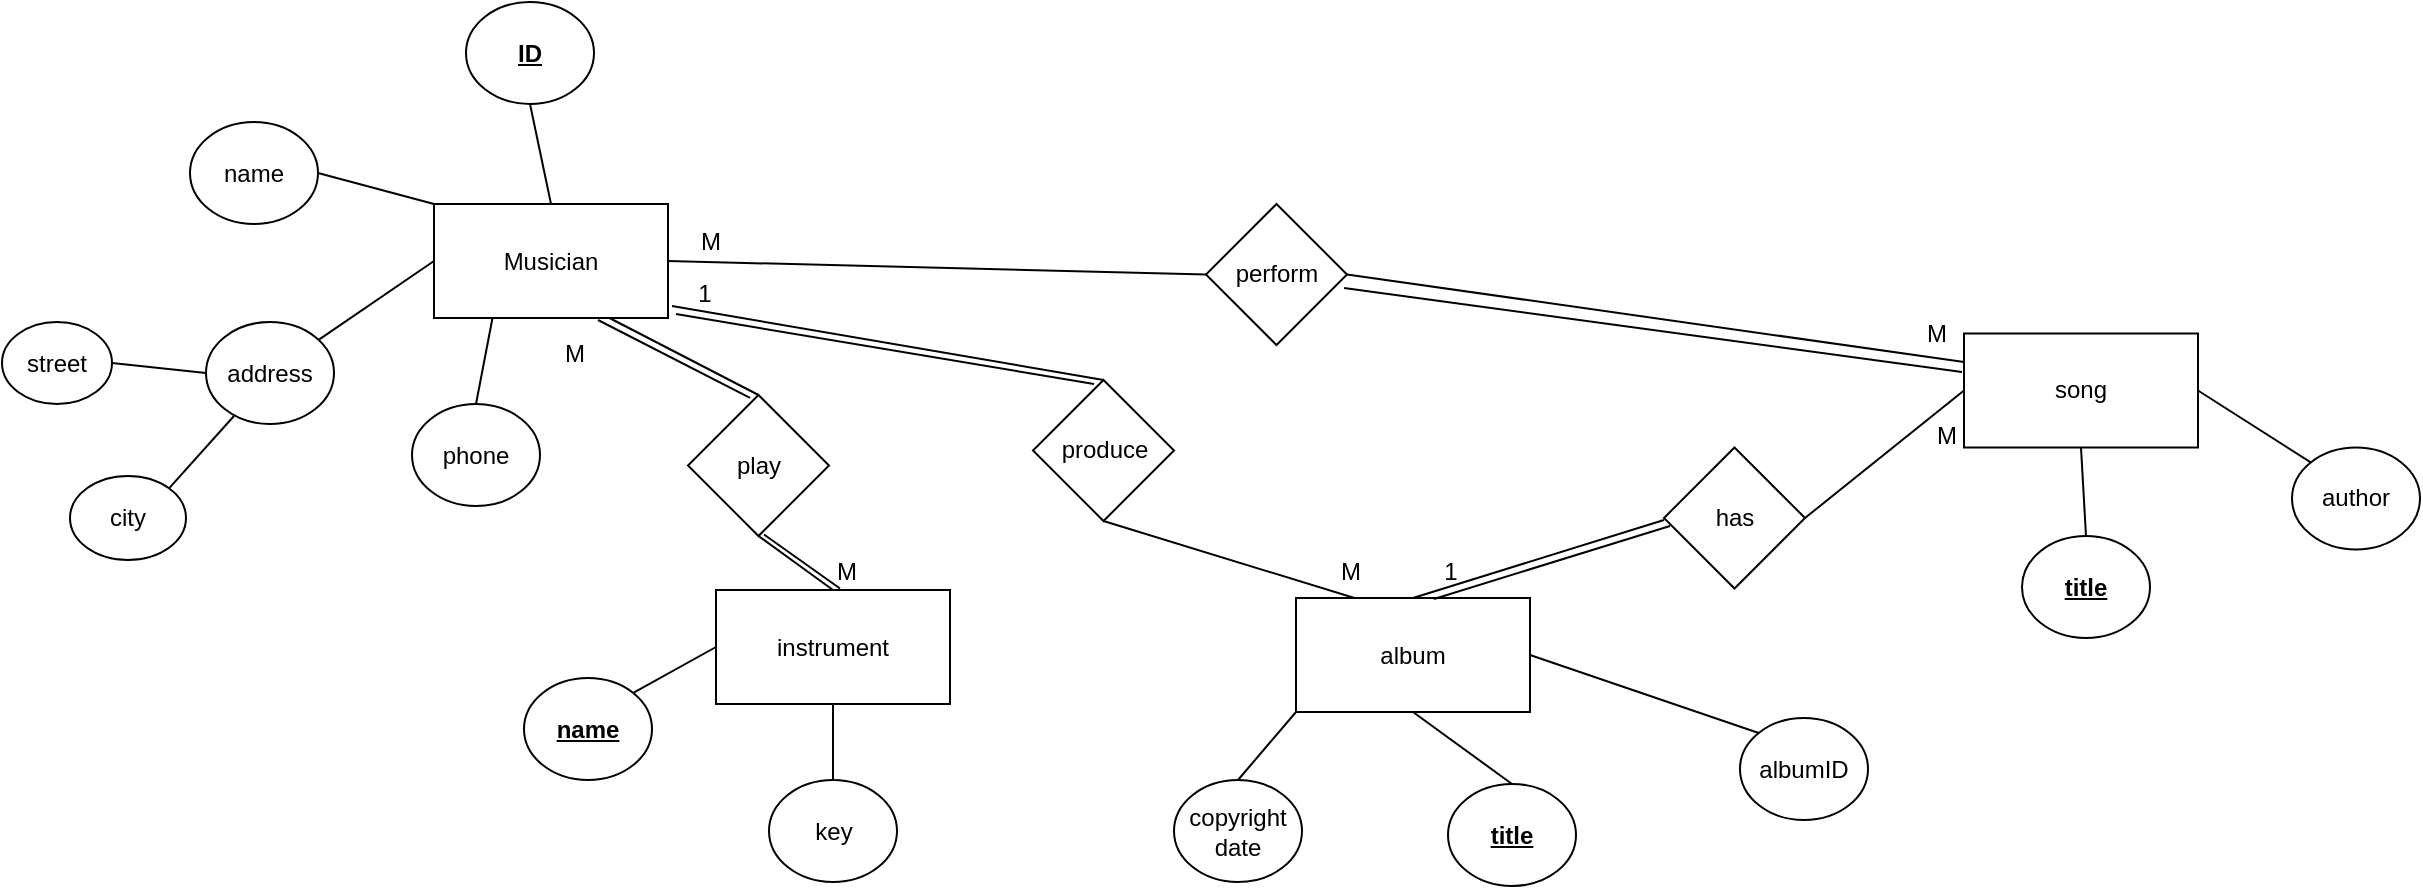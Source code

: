 <mxfile version="22.0.8" type="device" pages="4">
  <diagram name="Page-1" id="OhLgDVO3v9A9TF7HzloA">
    <mxGraphModel dx="1434" dy="1590" grid="0" gridSize="10" guides="1" tooltips="1" connect="1" arrows="1" fold="1" page="0" pageScale="1" pageWidth="850" pageHeight="1100" math="0" shadow="0">
      <root>
        <mxCell id="0" />
        <mxCell id="1" parent="0" />
        <mxCell id="OdtDypHz-Wrd7XxHAZss-1" value="Musician" style="rounded=0;whiteSpace=wrap;html=1;" parent="1" vertex="1">
          <mxGeometry x="225" y="-658" width="117" height="57" as="geometry" />
        </mxCell>
        <mxCell id="OdtDypHz-Wrd7XxHAZss-2" value="address" style="ellipse;whiteSpace=wrap;html=1;" parent="1" vertex="1">
          <mxGeometry x="111" y="-599" width="64" height="51" as="geometry" />
        </mxCell>
        <mxCell id="OdtDypHz-Wrd7XxHAZss-3" value="&lt;u&gt;&lt;b&gt;ID&lt;/b&gt;&lt;/u&gt;" style="ellipse;whiteSpace=wrap;html=1;" parent="1" vertex="1">
          <mxGeometry x="241" y="-759" width="64" height="51" as="geometry" />
        </mxCell>
        <mxCell id="OdtDypHz-Wrd7XxHAZss-4" value="name" style="ellipse;whiteSpace=wrap;html=1;" parent="1" vertex="1">
          <mxGeometry x="103" y="-699" width="64" height="51" as="geometry" />
        </mxCell>
        <mxCell id="OdtDypHz-Wrd7XxHAZss-5" value="street" style="ellipse;whiteSpace=wrap;html=1;" parent="1" vertex="1">
          <mxGeometry x="9" y="-599" width="55" height="41" as="geometry" />
        </mxCell>
        <mxCell id="OdtDypHz-Wrd7XxHAZss-6" value="city" style="ellipse;whiteSpace=wrap;html=1;" parent="1" vertex="1">
          <mxGeometry x="43" y="-522" width="58" height="42" as="geometry" />
        </mxCell>
        <mxCell id="OdtDypHz-Wrd7XxHAZss-12" value="" style="endArrow=none;html=1;rounded=0;exitX=1;exitY=0;exitDx=0;exitDy=0;" parent="1" source="OdtDypHz-Wrd7XxHAZss-6" edge="1">
          <mxGeometry width="50" height="50" relative="1" as="geometry">
            <mxPoint x="94" y="-519" as="sourcePoint" />
            <mxPoint x="125" y="-552" as="targetPoint" />
          </mxGeometry>
        </mxCell>
        <mxCell id="OdtDypHz-Wrd7XxHAZss-15" value="" style="endArrow=none;html=1;rounded=0;exitX=1;exitY=0.5;exitDx=0;exitDy=0;entryX=0;entryY=0.5;entryDx=0;entryDy=0;" parent="1" source="OdtDypHz-Wrd7XxHAZss-5" target="OdtDypHz-Wrd7XxHAZss-2" edge="1">
          <mxGeometry width="50" height="50" relative="1" as="geometry">
            <mxPoint x="76" y="-565" as="sourcePoint" />
            <mxPoint x="126" y="-615" as="targetPoint" />
          </mxGeometry>
        </mxCell>
        <mxCell id="OdtDypHz-Wrd7XxHAZss-16" value="" style="endArrow=none;html=1;rounded=0;exitX=0;exitY=0.5;exitDx=0;exitDy=0;" parent="1" source="OdtDypHz-Wrd7XxHAZss-1" target="OdtDypHz-Wrd7XxHAZss-2" edge="1">
          <mxGeometry width="50" height="50" relative="1" as="geometry">
            <mxPoint x="676" y="-358" as="sourcePoint" />
            <mxPoint x="178" y="-583" as="targetPoint" />
          </mxGeometry>
        </mxCell>
        <mxCell id="OdtDypHz-Wrd7XxHAZss-18" value="" style="endArrow=none;html=1;rounded=0;entryX=0.5;entryY=1;entryDx=0;entryDy=0;exitX=0.5;exitY=0;exitDx=0;exitDy=0;" parent="1" source="OdtDypHz-Wrd7XxHAZss-1" target="OdtDypHz-Wrd7XxHAZss-3" edge="1">
          <mxGeometry width="50" height="50" relative="1" as="geometry">
            <mxPoint x="676" y="-358" as="sourcePoint" />
            <mxPoint x="726" y="-408" as="targetPoint" />
          </mxGeometry>
        </mxCell>
        <mxCell id="OdtDypHz-Wrd7XxHAZss-19" value="" style="endArrow=none;html=1;rounded=0;entryX=1;entryY=0.5;entryDx=0;entryDy=0;exitX=0;exitY=0;exitDx=0;exitDy=0;" parent="1" source="OdtDypHz-Wrd7XxHAZss-1" target="OdtDypHz-Wrd7XxHAZss-4" edge="1">
          <mxGeometry width="50" height="50" relative="1" as="geometry">
            <mxPoint x="686" y="-348" as="sourcePoint" />
            <mxPoint x="736" y="-398" as="targetPoint" />
          </mxGeometry>
        </mxCell>
        <mxCell id="OdtDypHz-Wrd7XxHAZss-22" value="phone" style="ellipse;whiteSpace=wrap;html=1;" parent="1" vertex="1">
          <mxGeometry x="214" y="-558" width="64" height="51" as="geometry" />
        </mxCell>
        <mxCell id="OdtDypHz-Wrd7XxHAZss-23" value="" style="endArrow=none;html=1;rounded=0;entryX=0.5;entryY=0;entryDx=0;entryDy=0;exitX=0.25;exitY=1;exitDx=0;exitDy=0;" parent="1" source="OdtDypHz-Wrd7XxHAZss-1" target="OdtDypHz-Wrd7XxHAZss-22" edge="1">
          <mxGeometry width="50" height="50" relative="1" as="geometry">
            <mxPoint x="235" y="-648" as="sourcePoint" />
            <mxPoint x="177" y="-663" as="targetPoint" />
          </mxGeometry>
        </mxCell>
        <mxCell id="OdtDypHz-Wrd7XxHAZss-24" value="instrument" style="rounded=0;whiteSpace=wrap;html=1;" parent="1" vertex="1">
          <mxGeometry x="366" y="-465" width="117" height="57" as="geometry" />
        </mxCell>
        <mxCell id="OdtDypHz-Wrd7XxHAZss-25" value="&lt;b&gt;&lt;u&gt;name&lt;/u&gt;&lt;/b&gt;" style="ellipse;whiteSpace=wrap;html=1;" parent="1" vertex="1">
          <mxGeometry x="270" y="-421" width="64" height="51" as="geometry" />
        </mxCell>
        <mxCell id="OdtDypHz-Wrd7XxHAZss-26" value="key" style="ellipse;whiteSpace=wrap;html=1;" parent="1" vertex="1">
          <mxGeometry x="392.5" y="-370" width="64" height="51" as="geometry" />
        </mxCell>
        <mxCell id="OdtDypHz-Wrd7XxHAZss-27" value="" style="endArrow=none;html=1;rounded=0;entryX=0.5;entryY=1;entryDx=0;entryDy=0;exitX=0.5;exitY=0;exitDx=0;exitDy=0;exitPerimeter=0;" parent="1" source="OdtDypHz-Wrd7XxHAZss-26" target="OdtDypHz-Wrd7XxHAZss-24" edge="1">
          <mxGeometry width="50" height="50" relative="1" as="geometry">
            <mxPoint x="424.5" y="-375.028" as="sourcePoint" />
            <mxPoint x="256" y="-548" as="targetPoint" />
          </mxGeometry>
        </mxCell>
        <mxCell id="OdtDypHz-Wrd7XxHAZss-28" value="" style="endArrow=none;html=1;rounded=0;entryX=0;entryY=0.5;entryDx=0;entryDy=0;exitX=1;exitY=0;exitDx=0;exitDy=0;" parent="1" source="OdtDypHz-Wrd7XxHAZss-25" target="OdtDypHz-Wrd7XxHAZss-24" edge="1">
          <mxGeometry width="50" height="50" relative="1" as="geometry">
            <mxPoint x="274" y="-581" as="sourcePoint" />
            <mxPoint x="266" y="-538" as="targetPoint" />
          </mxGeometry>
        </mxCell>
        <mxCell id="OdtDypHz-Wrd7XxHAZss-33" value="album" style="rounded=0;whiteSpace=wrap;html=1;" parent="1" vertex="1">
          <mxGeometry x="656" y="-461" width="117" height="57" as="geometry" />
        </mxCell>
        <mxCell id="OdtDypHz-Wrd7XxHAZss-35" value="&lt;b&gt;&lt;u&gt;title&lt;/u&gt;&lt;/b&gt;" style="ellipse;whiteSpace=wrap;html=1;" parent="1" vertex="1">
          <mxGeometry x="732" y="-368" width="64" height="51" as="geometry" />
        </mxCell>
        <mxCell id="OdtDypHz-Wrd7XxHAZss-36" value="copyright date" style="ellipse;whiteSpace=wrap;html=1;" parent="1" vertex="1">
          <mxGeometry x="595" y="-370" width="64" height="51" as="geometry" />
        </mxCell>
        <mxCell id="OdtDypHz-Wrd7XxHAZss-37" value="albumID" style="ellipse;whiteSpace=wrap;html=1;" parent="1" vertex="1">
          <mxGeometry x="878" y="-401" width="64" height="51" as="geometry" />
        </mxCell>
        <mxCell id="OdtDypHz-Wrd7XxHAZss-38" value="" style="endArrow=none;html=1;rounded=0;entryX=0;entryY=0;entryDx=0;entryDy=0;exitX=1;exitY=0.5;exitDx=0;exitDy=0;" parent="1" source="OdtDypHz-Wrd7XxHAZss-33" target="OdtDypHz-Wrd7XxHAZss-37" edge="1">
          <mxGeometry width="50" height="50" relative="1" as="geometry">
            <mxPoint x="386" y="-385" as="sourcePoint" />
            <mxPoint x="376" y="-426" as="targetPoint" />
          </mxGeometry>
        </mxCell>
        <mxCell id="OdtDypHz-Wrd7XxHAZss-39" value="" style="endArrow=none;html=1;rounded=0;entryX=0.5;entryY=1;entryDx=0;entryDy=0;exitX=0.5;exitY=0;exitDx=0;exitDy=0;" parent="1" source="OdtDypHz-Wrd7XxHAZss-35" target="OdtDypHz-Wrd7XxHAZss-33" edge="1">
          <mxGeometry width="50" height="50" relative="1" as="geometry">
            <mxPoint x="345" y="-393" as="sourcePoint" />
            <mxPoint x="386" y="-416" as="targetPoint" />
          </mxGeometry>
        </mxCell>
        <mxCell id="OdtDypHz-Wrd7XxHAZss-40" value="" style="endArrow=none;html=1;rounded=0;entryX=0;entryY=1;entryDx=0;entryDy=0;exitX=0.5;exitY=0;exitDx=0;exitDy=0;" parent="1" source="OdtDypHz-Wrd7XxHAZss-36" target="OdtDypHz-Wrd7XxHAZss-33" edge="1">
          <mxGeometry width="50" height="50" relative="1" as="geometry">
            <mxPoint x="355" y="-383" as="sourcePoint" />
            <mxPoint x="396" y="-406" as="targetPoint" />
          </mxGeometry>
        </mxCell>
        <mxCell id="OdtDypHz-Wrd7XxHAZss-42" value="song" style="rounded=0;whiteSpace=wrap;html=1;" parent="1" vertex="1">
          <mxGeometry x="990" y="-593.25" width="117" height="57" as="geometry" />
        </mxCell>
        <mxCell id="OdtDypHz-Wrd7XxHAZss-43" value="&lt;b&gt;&lt;u&gt;title&lt;/u&gt;&lt;/b&gt;" style="ellipse;whiteSpace=wrap;html=1;" parent="1" vertex="1">
          <mxGeometry x="1019" y="-492" width="64" height="51" as="geometry" />
        </mxCell>
        <mxCell id="OdtDypHz-Wrd7XxHAZss-44" value="author" style="ellipse;whiteSpace=wrap;html=1;" parent="1" vertex="1">
          <mxGeometry x="1154" y="-536.25" width="64" height="51" as="geometry" />
        </mxCell>
        <mxCell id="OdtDypHz-Wrd7XxHAZss-45" value="" style="endArrow=none;html=1;rounded=0;entryX=1;entryY=0.5;entryDx=0;entryDy=0;exitX=0;exitY=0;exitDx=0;exitDy=0;" parent="1" source="OdtDypHz-Wrd7XxHAZss-44" target="OdtDypHz-Wrd7XxHAZss-42" edge="1">
          <mxGeometry width="50" height="50" relative="1" as="geometry">
            <mxPoint x="774" y="-358" as="sourcePoint" />
            <mxPoint x="725" y="-394" as="targetPoint" />
          </mxGeometry>
        </mxCell>
        <mxCell id="OdtDypHz-Wrd7XxHAZss-46" value="" style="endArrow=none;html=1;rounded=0;entryX=0.5;entryY=0;entryDx=0;entryDy=0;exitX=0.5;exitY=1;exitDx=0;exitDy=0;" parent="1" source="OdtDypHz-Wrd7XxHAZss-42" target="OdtDypHz-Wrd7XxHAZss-43" edge="1">
          <mxGeometry width="50" height="50" relative="1" as="geometry">
            <mxPoint x="784" y="-348" as="sourcePoint" />
            <mxPoint x="735" y="-384" as="targetPoint" />
          </mxGeometry>
        </mxCell>
        <mxCell id="OdtDypHz-Wrd7XxHAZss-47" value="play" style="rhombus;whiteSpace=wrap;html=1;" parent="1" vertex="1">
          <mxGeometry x="352" y="-562.5" width="70.5" height="70.5" as="geometry" />
        </mxCell>
        <mxCell id="OdtDypHz-Wrd7XxHAZss-48" value="" style="endArrow=none;html=1;rounded=0;entryX=0.75;entryY=1;entryDx=0;entryDy=0;exitX=0.5;exitY=0;exitDx=0;exitDy=0;" parent="1" source="OdtDypHz-Wrd7XxHAZss-47" target="OdtDypHz-Wrd7XxHAZss-1" edge="1">
          <mxGeometry width="50" height="50" relative="1" as="geometry">
            <mxPoint x="347" y="-569" as="sourcePoint" />
            <mxPoint x="397" y="-619" as="targetPoint" />
          </mxGeometry>
        </mxCell>
        <mxCell id="OdtDypHz-Wrd7XxHAZss-50" value="" style="endArrow=none;html=1;rounded=0;entryX=0.5;entryY=1;entryDx=0;entryDy=0;exitX=0.5;exitY=0;exitDx=0;exitDy=0;" parent="1" source="OdtDypHz-Wrd7XxHAZss-24" target="OdtDypHz-Wrd7XxHAZss-47" edge="1">
          <mxGeometry width="50" height="50" relative="1" as="geometry">
            <mxPoint x="426" y="-567" as="sourcePoint" />
            <mxPoint x="323" y="-591" as="targetPoint" />
          </mxGeometry>
        </mxCell>
        <mxCell id="OdtDypHz-Wrd7XxHAZss-51" value="perform" style="rhombus;whiteSpace=wrap;html=1;" parent="1" vertex="1">
          <mxGeometry x="611" y="-658" width="70.5" height="70.5" as="geometry" />
        </mxCell>
        <mxCell id="OdtDypHz-Wrd7XxHAZss-52" value="has" style="rhombus;whiteSpace=wrap;html=1;" parent="1" vertex="1">
          <mxGeometry x="840" y="-536.25" width="70.5" height="70.5" as="geometry" />
        </mxCell>
        <mxCell id="OdtDypHz-Wrd7XxHAZss-53" value="" style="endArrow=none;html=1;rounded=0;entryX=0;entryY=0.5;entryDx=0;entryDy=0;exitX=1;exitY=0.5;exitDx=0;exitDy=0;" parent="1" source="OdtDypHz-Wrd7XxHAZss-52" target="OdtDypHz-Wrd7XxHAZss-42" edge="1">
          <mxGeometry width="50" height="50" relative="1" as="geometry">
            <mxPoint x="435" y="-455" as="sourcePoint" />
            <mxPoint x="426" y="-497" as="targetPoint" />
          </mxGeometry>
        </mxCell>
        <mxCell id="OdtDypHz-Wrd7XxHAZss-54" value="" style="endArrow=none;html=1;rounded=0;entryX=0;entryY=0.514;entryDx=0;entryDy=0;exitX=0.5;exitY=0;exitDx=0;exitDy=0;entryPerimeter=0;" parent="1" source="OdtDypHz-Wrd7XxHAZss-33" target="OdtDypHz-Wrd7XxHAZss-52" edge="1">
          <mxGeometry width="50" height="50" relative="1" as="geometry">
            <mxPoint x="445" y="-445" as="sourcePoint" />
            <mxPoint x="436" y="-487" as="targetPoint" />
          </mxGeometry>
        </mxCell>
        <mxCell id="OdtDypHz-Wrd7XxHAZss-55" value="" style="endArrow=none;html=1;rounded=0;entryX=1;entryY=0.5;entryDx=0;entryDy=0;exitX=0;exitY=0.5;exitDx=0;exitDy=0;" parent="1" source="OdtDypHz-Wrd7XxHAZss-51" target="OdtDypHz-Wrd7XxHAZss-1" edge="1">
          <mxGeometry width="50" height="50" relative="1" as="geometry">
            <mxPoint x="426" y="-567" as="sourcePoint" />
            <mxPoint x="323" y="-591" as="targetPoint" />
          </mxGeometry>
        </mxCell>
        <mxCell id="OdtDypHz-Wrd7XxHAZss-56" value="" style="endArrow=none;html=1;rounded=0;entryX=0;entryY=0.25;entryDx=0;entryDy=0;exitX=1;exitY=0.5;exitDx=0;exitDy=0;" parent="1" source="OdtDypHz-Wrd7XxHAZss-51" target="OdtDypHz-Wrd7XxHAZss-42" edge="1">
          <mxGeometry width="50" height="50" relative="1" as="geometry">
            <mxPoint x="621" y="-613" as="sourcePoint" />
            <mxPoint x="352" y="-619" as="targetPoint" />
          </mxGeometry>
        </mxCell>
        <mxCell id="OdtDypHz-Wrd7XxHAZss-57" value="produce" style="rhombus;whiteSpace=wrap;html=1;" parent="1" vertex="1">
          <mxGeometry x="524.5" y="-570" width="70.5" height="70.5" as="geometry" />
        </mxCell>
        <mxCell id="OdtDypHz-Wrd7XxHAZss-58" value="" style="endArrow=none;html=1;rounded=0;entryX=0.25;entryY=0;entryDx=0;entryDy=0;exitX=0.5;exitY=1;exitDx=0;exitDy=0;" parent="1" source="OdtDypHz-Wrd7XxHAZss-57" target="OdtDypHz-Wrd7XxHAZss-33" edge="1">
          <mxGeometry width="50" height="50" relative="1" as="geometry">
            <mxPoint x="621" y="-613" as="sourcePoint" />
            <mxPoint x="352" y="-619" as="targetPoint" />
          </mxGeometry>
        </mxCell>
        <mxCell id="OdtDypHz-Wrd7XxHAZss-59" value="" style="endArrow=none;html=1;rounded=0;entryX=1.017;entryY=0.895;entryDx=0;entryDy=0;exitX=0.5;exitY=0;exitDx=0;exitDy=0;entryPerimeter=0;" parent="1" source="OdtDypHz-Wrd7XxHAZss-57" target="OdtDypHz-Wrd7XxHAZss-1" edge="1">
          <mxGeometry width="50" height="50" relative="1" as="geometry">
            <mxPoint x="631" y="-603" as="sourcePoint" />
            <mxPoint x="362" y="-609" as="targetPoint" />
          </mxGeometry>
        </mxCell>
        <mxCell id="OdtDypHz-Wrd7XxHAZss-61" value="M" style="text;html=1;align=center;verticalAlign=middle;resizable=0;points=[];autosize=1;strokeColor=none;fillColor=none;" parent="1" vertex="1">
          <mxGeometry x="281" y="-596" width="28" height="26" as="geometry" />
        </mxCell>
        <mxCell id="OdtDypHz-Wrd7XxHAZss-62" value="M" style="text;html=1;align=center;verticalAlign=middle;resizable=0;points=[];autosize=1;strokeColor=none;fillColor=none;" parent="1" vertex="1">
          <mxGeometry x="417" y="-487" width="28" height="26" as="geometry" />
        </mxCell>
        <mxCell id="OdtDypHz-Wrd7XxHAZss-63" value="M" style="text;html=1;align=center;verticalAlign=middle;resizable=0;points=[];autosize=1;strokeColor=none;fillColor=none;" parent="1" vertex="1">
          <mxGeometry x="967" y="-555" width="28" height="26" as="geometry" />
        </mxCell>
        <mxCell id="OdtDypHz-Wrd7XxHAZss-64" value="1" style="text;html=1;align=center;verticalAlign=middle;resizable=0;points=[];autosize=1;strokeColor=none;fillColor=none;" parent="1" vertex="1">
          <mxGeometry x="720" y="-487" width="25" height="26" as="geometry" />
        </mxCell>
        <mxCell id="OdtDypHz-Wrd7XxHAZss-65" value="M" style="text;html=1;align=center;verticalAlign=middle;resizable=0;points=[];autosize=1;strokeColor=none;fillColor=none;" parent="1" vertex="1">
          <mxGeometry x="349" y="-652" width="28" height="26" as="geometry" />
        </mxCell>
        <mxCell id="OdtDypHz-Wrd7XxHAZss-66" value="M" style="text;html=1;align=center;verticalAlign=middle;resizable=0;points=[];autosize=1;strokeColor=none;fillColor=none;" parent="1" vertex="1">
          <mxGeometry x="962" y="-606" width="28" height="26" as="geometry" />
        </mxCell>
        <mxCell id="OdtDypHz-Wrd7XxHAZss-67" value="1" style="text;html=1;align=center;verticalAlign=middle;resizable=0;points=[];autosize=1;strokeColor=none;fillColor=none;" parent="1" vertex="1">
          <mxGeometry x="347" y="-626" width="25" height="26" as="geometry" />
        </mxCell>
        <mxCell id="OdtDypHz-Wrd7XxHAZss-70" value="M" style="text;html=1;align=center;verticalAlign=middle;resizable=0;points=[];autosize=1;strokeColor=none;fillColor=none;" parent="1" vertex="1">
          <mxGeometry x="669" y="-487" width="28" height="26" as="geometry" />
        </mxCell>
        <mxCell id="i0aTxx2PD_yijYIG72ki-1" value="" style="endArrow=none;html=1;rounded=0;exitX=0.44;exitY=0.021;exitDx=0;exitDy=0;exitPerimeter=0;" parent="1" source="OdtDypHz-Wrd7XxHAZss-47" edge="1">
          <mxGeometry width="50" height="50" relative="1" as="geometry">
            <mxPoint x="381" y="-559" as="sourcePoint" />
            <mxPoint x="307" y="-600" as="targetPoint" />
          </mxGeometry>
        </mxCell>
        <mxCell id="i0aTxx2PD_yijYIG72ki-2" value="" style="endArrow=none;html=1;rounded=0;entryX=0.979;entryY=0.596;entryDx=0;entryDy=0;exitX=0;exitY=0.5;exitDx=0;exitDy=0;entryPerimeter=0;" parent="1" target="OdtDypHz-Wrd7XxHAZss-51" edge="1">
          <mxGeometry width="50" height="50" relative="1" as="geometry">
            <mxPoint x="989" y="-574" as="sourcePoint" />
            <mxPoint x="720" y="-580" as="targetPoint" />
          </mxGeometry>
        </mxCell>
        <mxCell id="i0aTxx2PD_yijYIG72ki-3" value="" style="endArrow=none;html=1;rounded=0;entryX=0.5;entryY=1;entryDx=0;entryDy=0;exitX=0.5;exitY=0;exitDx=0;exitDy=0;" parent="1" edge="1">
          <mxGeometry width="50" height="50" relative="1" as="geometry">
            <mxPoint x="428" y="-465.75" as="sourcePoint" />
            <mxPoint x="390" y="-492.75" as="targetPoint" />
          </mxGeometry>
        </mxCell>
        <mxCell id="i0aTxx2PD_yijYIG72ki-4" value="" style="endArrow=none;html=1;rounded=0;exitX=0.5;exitY=0;exitDx=0;exitDy=0;" parent="1" edge="1">
          <mxGeometry width="50" height="50" relative="1" as="geometry">
            <mxPoint x="725" y="-460.5" as="sourcePoint" />
            <mxPoint x="843" y="-497" as="targetPoint" />
          </mxGeometry>
        </mxCell>
        <mxCell id="i0aTxx2PD_yijYIG72ki-5" value="" style="endArrow=none;html=1;rounded=0;" parent="1" edge="1">
          <mxGeometry width="50" height="50" relative="1" as="geometry">
            <mxPoint x="555" y="-568" as="sourcePoint" />
            <mxPoint x="346" y="-603" as="targetPoint" />
          </mxGeometry>
        </mxCell>
      </root>
    </mxGraphModel>
  </diagram>
  <diagram id="J0VsWNxpISkaog4mxX2M" name="Page-2">
    <mxGraphModel dx="1867" dy="1597" grid="0" gridSize="10" guides="1" tooltips="1" connect="1" arrows="1" fold="1" page="0" pageScale="1" pageWidth="850" pageHeight="1100" math="0" shadow="0">
      <root>
        <mxCell id="0" />
        <mxCell id="1" parent="0" />
        <mxCell id="1GG1aFj6YszDzGrMVSn9-1" value="Employee" style="rounded=0;whiteSpace=wrap;html=1;" vertex="1" parent="1">
          <mxGeometry x="-11" y="-454" width="117" height="57" as="geometry" />
        </mxCell>
        <mxCell id="1GG1aFj6YszDzGrMVSn9-2" value="address" style="ellipse;whiteSpace=wrap;html=1;" vertex="1" parent="1">
          <mxGeometry x="-125" y="-395" width="64" height="51" as="geometry" />
        </mxCell>
        <mxCell id="1GG1aFj6YszDzGrMVSn9-3" value="&lt;u&gt;&lt;b&gt;Emp ID&lt;/b&gt;&lt;/u&gt;" style="ellipse;whiteSpace=wrap;html=1;" vertex="1" parent="1">
          <mxGeometry x="5" y="-555" width="64" height="51" as="geometry" />
        </mxCell>
        <mxCell id="1GG1aFj6YszDzGrMVSn9-4" value="Emp_Name" style="ellipse;whiteSpace=wrap;html=1;" vertex="1" parent="1">
          <mxGeometry x="-141" y="-495" width="72" height="54" as="geometry" />
        </mxCell>
        <mxCell id="1GG1aFj6YszDzGrMVSn9-5" value="street" style="ellipse;whiteSpace=wrap;html=1;" vertex="1" parent="1">
          <mxGeometry x="-227" y="-395" width="55" height="41" as="geometry" />
        </mxCell>
        <mxCell id="1GG1aFj6YszDzGrMVSn9-6" value="city" style="ellipse;whiteSpace=wrap;html=1;" vertex="1" parent="1">
          <mxGeometry x="-193" y="-318" width="58" height="42" as="geometry" />
        </mxCell>
        <mxCell id="1GG1aFj6YszDzGrMVSn9-7" value="" style="endArrow=none;html=1;rounded=0;exitX=1;exitY=0;exitDx=0;exitDy=0;" edge="1" parent="1" source="1GG1aFj6YszDzGrMVSn9-6">
          <mxGeometry width="50" height="50" relative="1" as="geometry">
            <mxPoint x="-142" y="-315" as="sourcePoint" />
            <mxPoint x="-111" y="-348" as="targetPoint" />
          </mxGeometry>
        </mxCell>
        <mxCell id="1GG1aFj6YszDzGrMVSn9-8" value="" style="endArrow=none;html=1;rounded=0;exitX=1;exitY=0.5;exitDx=0;exitDy=0;entryX=0;entryY=0.5;entryDx=0;entryDy=0;" edge="1" parent="1" source="1GG1aFj6YszDzGrMVSn9-5" target="1GG1aFj6YszDzGrMVSn9-2">
          <mxGeometry width="50" height="50" relative="1" as="geometry">
            <mxPoint x="-160" y="-361" as="sourcePoint" />
            <mxPoint x="-110" y="-411" as="targetPoint" />
          </mxGeometry>
        </mxCell>
        <mxCell id="1GG1aFj6YszDzGrMVSn9-9" value="" style="endArrow=none;html=1;rounded=0;exitX=0;exitY=0.5;exitDx=0;exitDy=0;" edge="1" parent="1" source="1GG1aFj6YszDzGrMVSn9-1" target="1GG1aFj6YszDzGrMVSn9-2">
          <mxGeometry width="50" height="50" relative="1" as="geometry">
            <mxPoint x="440" y="-154" as="sourcePoint" />
            <mxPoint x="-58" y="-379" as="targetPoint" />
          </mxGeometry>
        </mxCell>
        <mxCell id="1GG1aFj6YszDzGrMVSn9-10" value="" style="endArrow=none;html=1;rounded=0;entryX=0.5;entryY=1;entryDx=0;entryDy=0;exitX=0.5;exitY=0;exitDx=0;exitDy=0;" edge="1" parent="1" source="1GG1aFj6YszDzGrMVSn9-1" target="1GG1aFj6YszDzGrMVSn9-3">
          <mxGeometry width="50" height="50" relative="1" as="geometry">
            <mxPoint x="440" y="-154" as="sourcePoint" />
            <mxPoint x="490" y="-204" as="targetPoint" />
          </mxGeometry>
        </mxCell>
        <mxCell id="1GG1aFj6YszDzGrMVSn9-11" value="" style="endArrow=none;html=1;rounded=0;entryX=1;entryY=0.5;entryDx=0;entryDy=0;exitX=0;exitY=0;exitDx=0;exitDy=0;" edge="1" parent="1" source="1GG1aFj6YszDzGrMVSn9-1" target="1GG1aFj6YszDzGrMVSn9-4">
          <mxGeometry width="50" height="50" relative="1" as="geometry">
            <mxPoint x="450" y="-144" as="sourcePoint" />
            <mxPoint x="500" y="-194" as="targetPoint" />
          </mxGeometry>
        </mxCell>
        <mxCell id="1GG1aFj6YszDzGrMVSn9-12" value="phone" style="ellipse;whiteSpace=wrap;html=1;" vertex="1" parent="1">
          <mxGeometry x="-22" y="-354" width="64" height="51" as="geometry" />
        </mxCell>
        <mxCell id="1GG1aFj6YszDzGrMVSn9-13" value="" style="endArrow=none;html=1;rounded=0;entryX=0.5;entryY=0;entryDx=0;entryDy=0;exitX=0.25;exitY=1;exitDx=0;exitDy=0;" edge="1" parent="1" source="1GG1aFj6YszDzGrMVSn9-1" target="1GG1aFj6YszDzGrMVSn9-12">
          <mxGeometry width="50" height="50" relative="1" as="geometry">
            <mxPoint x="-1" y="-444" as="sourcePoint" />
            <mxPoint x="-59" y="-459" as="targetPoint" />
          </mxGeometry>
        </mxCell>
        <mxCell id="1GG1aFj6YszDzGrMVSn9-15" value="sales office" style="rounded=0;whiteSpace=wrap;html=1;" vertex="1" parent="1">
          <mxGeometry x="317" y="-621" width="117" height="57" as="geometry" />
        </mxCell>
        <mxCell id="1GG1aFj6YszDzGrMVSn9-16" value="&lt;u&gt;&lt;b&gt;Office number&lt;/b&gt;&lt;/u&gt;" style="ellipse;whiteSpace=wrap;html=1;" vertex="1" parent="1">
          <mxGeometry x="310" y="-728" width="91" height="49" as="geometry" />
        </mxCell>
        <mxCell id="1GG1aFj6YszDzGrMVSn9-17" value="location" style="ellipse;whiteSpace=wrap;html=1;" vertex="1" parent="1">
          <mxGeometry x="191" y="-682" width="64" height="51" as="geometry" />
        </mxCell>
        <mxCell id="1GG1aFj6YszDzGrMVSn9-19" value="" style="endArrow=none;html=1;rounded=0;entryX=0.5;entryY=1;entryDx=0;entryDy=0;exitX=0.5;exitY=0;exitDx=0;exitDy=0;" edge="1" source="1GG1aFj6YszDzGrMVSn9-15" parent="1">
          <mxGeometry width="50" height="50" relative="1" as="geometry">
            <mxPoint x="762" y="-328" as="sourcePoint" />
            <mxPoint x="359" y="-678" as="targetPoint" />
          </mxGeometry>
        </mxCell>
        <mxCell id="1GG1aFj6YszDzGrMVSn9-20" value="" style="endArrow=none;html=1;rounded=0;entryX=1;entryY=0.5;entryDx=0;entryDy=0;exitX=0;exitY=0;exitDx=0;exitDy=0;" edge="1" source="1GG1aFj6YszDzGrMVSn9-15" parent="1">
          <mxGeometry width="50" height="50" relative="1" as="geometry">
            <mxPoint x="772" y="-318" as="sourcePoint" />
            <mxPoint x="253" y="-643.5" as="targetPoint" />
          </mxGeometry>
        </mxCell>
        <mxCell id="JA0oD-zrqq-BoqH9n1Ey-1" value="work" style="rhombus;whiteSpace=wrap;html=1;" vertex="1" parent="1">
          <mxGeometry x="158" y="-578" width="70.5" height="70.5" as="geometry" />
        </mxCell>
        <mxCell id="JA0oD-zrqq-BoqH9n1Ey-2" value="" style="endArrow=none;html=1;rounded=0;entryX=0.75;entryY=0;entryDx=0;entryDy=0;exitX=0.5;exitY=1;exitDx=0;exitDy=0;" edge="1" parent="1" source="JA0oD-zrqq-BoqH9n1Ey-1" target="1GG1aFj6YszDzGrMVSn9-1">
          <mxGeometry width="50" height="50" relative="1" as="geometry">
            <mxPoint x="327" y="-611" as="sourcePoint" />
            <mxPoint x="263" y="-633.5" as="targetPoint" />
          </mxGeometry>
        </mxCell>
        <mxCell id="JA0oD-zrqq-BoqH9n1Ey-3" value="" style="endArrow=none;html=1;rounded=0;entryX=0.482;entryY=0;entryDx=0;entryDy=0;exitX=0;exitY=0.5;exitDx=0;exitDy=0;entryPerimeter=0;" edge="1" parent="1" source="1GG1aFj6YszDzGrMVSn9-15" target="JA0oD-zrqq-BoqH9n1Ey-1">
          <mxGeometry width="50" height="50" relative="1" as="geometry">
            <mxPoint x="337" y="-601" as="sourcePoint" />
            <mxPoint x="273" y="-623.5" as="targetPoint" />
          </mxGeometry>
        </mxCell>
        <mxCell id="dq7DtR-c5X4emgKb2MAW-1" value="M" style="text;html=1;align=center;verticalAlign=middle;resizable=0;points=[];autosize=1;strokeColor=none;fillColor=none;" vertex="1" parent="1">
          <mxGeometry x="65" y="-481" width="28" height="26" as="geometry" />
        </mxCell>
        <mxCell id="dq7DtR-c5X4emgKb2MAW-2" value="1" style="text;html=1;align=center;verticalAlign=middle;resizable=0;points=[];autosize=1;strokeColor=none;fillColor=none;" vertex="1" parent="1">
          <mxGeometry x="291" y="-611" width="25" height="26" as="geometry" />
        </mxCell>
        <mxCell id="dq7DtR-c5X4emgKb2MAW-10" value="manage" style="rhombus;whiteSpace=wrap;html=1;" vertex="1" parent="1">
          <mxGeometry x="255" y="-487" width="70.5" height="70.5" as="geometry" />
        </mxCell>
        <mxCell id="dq7DtR-c5X4emgKb2MAW-11" value="" style="endArrow=none;html=1;rounded=0;entryX=0.5;entryY=0;entryDx=0;entryDy=0;exitX=0.5;exitY=1;exitDx=0;exitDy=0;" edge="1" parent="1" source="1GG1aFj6YszDzGrMVSn9-15" target="dq7DtR-c5X4emgKb2MAW-10">
          <mxGeometry width="50" height="50" relative="1" as="geometry">
            <mxPoint x="203" y="-497" as="sourcePoint" />
            <mxPoint x="87" y="-444" as="targetPoint" />
          </mxGeometry>
        </mxCell>
        <mxCell id="dq7DtR-c5X4emgKb2MAW-12" value="" style="endArrow=none;html=1;rounded=0;entryX=1;entryY=0.404;entryDx=0;entryDy=0;exitX=0.5;exitY=1;exitDx=0;exitDy=0;entryPerimeter=0;" edge="1" parent="1" source="dq7DtR-c5X4emgKb2MAW-10" target="1GG1aFj6YszDzGrMVSn9-1">
          <mxGeometry width="50" height="50" relative="1" as="geometry">
            <mxPoint x="213" y="-487" as="sourcePoint" />
            <mxPoint x="97" y="-434" as="targetPoint" />
          </mxGeometry>
        </mxCell>
        <mxCell id="dq7DtR-c5X4emgKb2MAW-13" value="1" style="text;html=1;align=center;verticalAlign=middle;resizable=0;points=[];autosize=1;strokeColor=none;fillColor=none;" vertex="1" parent="1">
          <mxGeometry x="104" y="-435" width="25" height="26" as="geometry" />
        </mxCell>
        <mxCell id="dq7DtR-c5X4emgKb2MAW-14" value="1" style="text;html=1;align=center;verticalAlign=middle;resizable=0;points=[];autosize=1;strokeColor=none;fillColor=none;" vertex="1" parent="1">
          <mxGeometry x="335" y="-568" width="25" height="26" as="geometry" />
        </mxCell>
        <mxCell id="bgBxIiEgbgFTtYUzO9Qt-2" value="Property" style="rounded=0;whiteSpace=wrap;html=1;" vertex="1" parent="1">
          <mxGeometry x="415" y="-309" width="117" height="57" as="geometry" />
        </mxCell>
        <mxCell id="bgBxIiEgbgFTtYUzO9Qt-3" value="location" style="ellipse;whiteSpace=wrap;html=1;" vertex="1" parent="1">
          <mxGeometry x="379" y="-178" width="64" height="51" as="geometry" />
        </mxCell>
        <mxCell id="bgBxIiEgbgFTtYUzO9Qt-4" value="street" style="ellipse;whiteSpace=wrap;html=1;" vertex="1" parent="1">
          <mxGeometry x="289" y="-178" width="55" height="41" as="geometry" />
        </mxCell>
        <mxCell id="bgBxIiEgbgFTtYUzO9Qt-5" value="state" style="ellipse;whiteSpace=wrap;html=1;" vertex="1" parent="1">
          <mxGeometry x="323" y="-101" width="58" height="42" as="geometry" />
        </mxCell>
        <mxCell id="bgBxIiEgbgFTtYUzO9Qt-6" value="" style="endArrow=none;html=1;rounded=0;exitX=1;exitY=0;exitDx=0;exitDy=0;" edge="1" source="bgBxIiEgbgFTtYUzO9Qt-5" parent="1">
          <mxGeometry width="50" height="50" relative="1" as="geometry">
            <mxPoint x="374" y="-98" as="sourcePoint" />
            <mxPoint x="400" y="-128" as="targetPoint" />
          </mxGeometry>
        </mxCell>
        <mxCell id="bgBxIiEgbgFTtYUzO9Qt-7" value="" style="endArrow=none;html=1;rounded=0;exitX=1;exitY=0.5;exitDx=0;exitDy=0;entryX=0;entryY=0.5;entryDx=0;entryDy=0;" edge="1" source="bgBxIiEgbgFTtYUzO9Qt-4" target="bgBxIiEgbgFTtYUzO9Qt-3" parent="1">
          <mxGeometry width="50" height="50" relative="1" as="geometry">
            <mxPoint x="356" y="-144" as="sourcePoint" />
            <mxPoint x="406" y="-194" as="targetPoint" />
          </mxGeometry>
        </mxCell>
        <mxCell id="bgBxIiEgbgFTtYUzO9Qt-8" value="" style="endArrow=none;html=1;rounded=0;exitX=0.342;exitY=1;exitDx=0;exitDy=0;exitPerimeter=0;" edge="1" source="bgBxIiEgbgFTtYUzO9Qt-2" target="bgBxIiEgbgFTtYUzO9Qt-3" parent="1">
          <mxGeometry width="50" height="50" relative="1" as="geometry">
            <mxPoint x="748" y="-218" as="sourcePoint" />
            <mxPoint x="701" y="-171.5" as="targetPoint" />
          </mxGeometry>
        </mxCell>
        <mxCell id="bgBxIiEgbgFTtYUzO9Qt-10" value="&lt;u&gt;&lt;b&gt;property ID&lt;/b&gt;&lt;/u&gt;" style="ellipse;whiteSpace=wrap;html=1;" vertex="1" parent="1">
          <mxGeometry x="597" y="-245" width="79" height="57" as="geometry" />
        </mxCell>
        <mxCell id="bgBxIiEgbgFTtYUzO9Qt-11" value="" style="endArrow=none;html=1;rounded=0;exitX=0.12;exitY=1;exitDx=0;exitDy=0;exitPerimeter=0;" edge="1" parent="1">
          <mxGeometry width="50" height="50" relative="1" as="geometry">
            <mxPoint x="533" y="-264" as="sourcePoint" />
            <mxPoint x="596" y="-224" as="targetPoint" />
          </mxGeometry>
        </mxCell>
        <mxCell id="bgBxIiEgbgFTtYUzO9Qt-14" value="Zip_code" style="ellipse;whiteSpace=wrap;html=1;" vertex="1" parent="1">
          <mxGeometry x="450" y="-108" width="58" height="42" as="geometry" />
        </mxCell>
        <mxCell id="bgBxIiEgbgFTtYUzO9Qt-15" value="" style="endArrow=none;html=1;rounded=0;exitX=1;exitY=0;exitDx=0;exitDy=0;entryX=1;entryY=1;entryDx=0;entryDy=0;" edge="1" source="bgBxIiEgbgFTtYUzO9Qt-14" parent="1" target="bgBxIiEgbgFTtYUzO9Qt-3">
          <mxGeometry width="50" height="50" relative="1" as="geometry">
            <mxPoint x="497" y="-104" as="sourcePoint" />
            <mxPoint x="523" y="-134" as="targetPoint" />
          </mxGeometry>
        </mxCell>
        <mxCell id="bgBxIiEgbgFTtYUzO9Qt-19" value="list" style="rhombus;whiteSpace=wrap;html=1;" vertex="1" parent="1">
          <mxGeometry x="524" y="-487" width="70.5" height="70.5" as="geometry" />
        </mxCell>
        <mxCell id="bgBxIiEgbgFTtYUzO9Qt-20" value="" style="endArrow=none;html=1;rounded=0;entryX=0.5;entryY=0;entryDx=0;entryDy=0;exitX=1;exitY=0.5;exitDx=0;exitDy=0;" edge="1" target="bgBxIiEgbgFTtYUzO9Qt-19" parent="1" source="1GG1aFj6YszDzGrMVSn9-15">
          <mxGeometry width="50" height="50" relative="1" as="geometry">
            <mxPoint x="722" y="-502" as="sourcePoint" />
            <mxPoint x="433" y="-382" as="targetPoint" />
          </mxGeometry>
        </mxCell>
        <mxCell id="bgBxIiEgbgFTtYUzO9Qt-21" value="" style="endArrow=none;html=1;rounded=0;exitX=0.5;exitY=1;exitDx=0;exitDy=0;entryX=0.75;entryY=0;entryDx=0;entryDy=0;" edge="1" source="bgBxIiEgbgFTtYUzO9Qt-19" parent="1" target="bgBxIiEgbgFTtYUzO9Qt-2">
          <mxGeometry width="50" height="50" relative="1" as="geometry">
            <mxPoint x="559" y="-425" as="sourcePoint" />
            <mxPoint x="452" y="-371" as="targetPoint" />
          </mxGeometry>
        </mxCell>
        <mxCell id="bgBxIiEgbgFTtYUzO9Qt-24" value="own" style="rhombus;whiteSpace=wrap;html=1;rotation=0;" vertex="1" parent="1">
          <mxGeometry x="197" y="-330" width="70.5" height="70.5" as="geometry" />
        </mxCell>
        <mxCell id="bgBxIiEgbgFTtYUzO9Qt-26" value="" style="endArrow=none;html=1;rounded=0;exitX=1;exitY=0.5;exitDx=0;exitDy=0;entryX=0;entryY=0.5;entryDx=0;entryDy=0;" edge="1" source="bgBxIiEgbgFTtYUzO9Qt-24" parent="1" target="bgBxIiEgbgFTtYUzO9Qt-2">
          <mxGeometry width="50" height="50" relative="1" as="geometry">
            <mxPoint x="191" y="-268" as="sourcePoint" />
            <mxPoint x="401" y="-299" as="targetPoint" />
          </mxGeometry>
        </mxCell>
        <mxCell id="bgBxIiEgbgFTtYUzO9Qt-27" value="1" style="text;html=1;align=center;verticalAlign=middle;resizable=0;points=[];autosize=1;strokeColor=none;fillColor=none;" vertex="1" parent="1">
          <mxGeometry x="438" y="-608" width="25" height="26" as="geometry" />
        </mxCell>
        <mxCell id="bgBxIiEgbgFTtYUzO9Qt-28" value="M" style="text;html=1;align=center;verticalAlign=middle;resizable=0;points=[];autosize=1;strokeColor=none;fillColor=none;" vertex="1" parent="1">
          <mxGeometry x="477" y="-335" width="28" height="26" as="geometry" />
        </mxCell>
        <mxCell id="bgBxIiEgbgFTtYUzO9Qt-30" value="owner" style="rounded=0;whiteSpace=wrap;html=1;" vertex="1" parent="1">
          <mxGeometry x="-55" y="-245" width="117" height="57" as="geometry" />
        </mxCell>
        <mxCell id="bgBxIiEgbgFTtYUzO9Qt-32" value="Owner_Name" style="ellipse;whiteSpace=wrap;html=1;" vertex="1" parent="1">
          <mxGeometry x="-179" y="-203" width="84" height="61" as="geometry" />
        </mxCell>
        <mxCell id="bgBxIiEgbgFTtYUzO9Qt-33" value="" style="endArrow=none;html=1;rounded=0;entryX=1;entryY=0;entryDx=0;entryDy=0;" edge="1" target="bgBxIiEgbgFTtYUzO9Qt-32" parent="1">
          <mxGeometry width="50" height="50" relative="1" as="geometry">
            <mxPoint x="-56" y="-220" as="sourcePoint" />
            <mxPoint x="-49" y="-449" as="targetPoint" />
          </mxGeometry>
        </mxCell>
        <mxCell id="bgBxIiEgbgFTtYUzO9Qt-34" value="&lt;u&gt;&lt;b&gt;Owner ID&lt;/b&gt;&lt;/u&gt;" style="ellipse;whiteSpace=wrap;html=1;" vertex="1" parent="1">
          <mxGeometry x="-28.5" y="-145" width="64" height="51" as="geometry" />
        </mxCell>
        <mxCell id="bgBxIiEgbgFTtYUzO9Qt-35" value="" style="endArrow=none;html=1;rounded=0;entryX=0.5;entryY=0;entryDx=0;entryDy=0;exitX=0.25;exitY=1;exitDx=0;exitDy=0;" edge="1" target="bgBxIiEgbgFTtYUzO9Qt-34" parent="1">
          <mxGeometry width="50" height="50" relative="1" as="geometry">
            <mxPoint x="11.5" y="-188" as="sourcePoint" />
            <mxPoint x="-65.5" y="-250" as="targetPoint" />
          </mxGeometry>
        </mxCell>
        <mxCell id="bgBxIiEgbgFTtYUzO9Qt-36" value="percent_owned" style="ellipse;whiteSpace=wrap;html=1;" vertex="1" parent="1">
          <mxGeometry x="145.25" y="-228" width="96" height="58" as="geometry" />
        </mxCell>
        <mxCell id="bgBxIiEgbgFTtYUzO9Qt-37" value="" style="endArrow=none;html=1;rounded=0;entryX=0.5;entryY=0;entryDx=0;entryDy=0;exitX=0.5;exitY=1;exitDx=0;exitDy=0;" edge="1" parent="1" source="bgBxIiEgbgFTtYUzO9Qt-24" target="bgBxIiEgbgFTtYUzO9Qt-36">
          <mxGeometry width="50" height="50" relative="1" as="geometry">
            <mxPoint x="21.5" y="-178" as="sourcePoint" />
            <mxPoint x="14" y="-135" as="targetPoint" />
          </mxGeometry>
        </mxCell>
        <mxCell id="bgBxIiEgbgFTtYUzO9Qt-38" value="" style="endArrow=none;html=1;rounded=0;entryX=0;entryY=0.5;entryDx=0;entryDy=0;" edge="1" parent="1">
          <mxGeometry width="50" height="50" relative="1" as="geometry">
            <mxPoint x="65" y="-214" as="sourcePoint" />
            <mxPoint x="198" y="-291" as="targetPoint" />
          </mxGeometry>
        </mxCell>
        <mxCell id="bgBxIiEgbgFTtYUzO9Qt-39" value="M" style="text;html=1;align=center;verticalAlign=middle;resizable=0;points=[];autosize=1;strokeColor=none;fillColor=none;" vertex="1" parent="1">
          <mxGeometry x="56" y="-240" width="28" height="26" as="geometry" />
        </mxCell>
        <mxCell id="bgBxIiEgbgFTtYUzO9Qt-40" value="M" style="text;html=1;align=center;verticalAlign=middle;resizable=0;points=[];autosize=1;strokeColor=none;fillColor=none;" vertex="1" parent="1">
          <mxGeometry x="390" y="-302" width="28" height="26" as="geometry" />
        </mxCell>
        <mxCell id="LZuNt2DR0ylFqfLRCTlG-3" value="" style="endArrow=none;html=1;rounded=0;entryX=0.5;entryY=0;entryDx=0;entryDy=0;exitX=0.5;exitY=1;exitDx=0;exitDy=0;" edge="1" parent="1">
          <mxGeometry width="50" height="50" relative="1" as="geometry">
            <mxPoint x="381" y="-561.5" as="sourcePoint" />
            <mxPoint x="295" y="-484.5" as="targetPoint" />
          </mxGeometry>
        </mxCell>
        <mxCell id="LZuNt2DR0ylFqfLRCTlG-4" value="" style="endArrow=none;html=1;rounded=0;entryX=0.75;entryY=0;entryDx=0;entryDy=0;exitX=0.5;exitY=1;exitDx=0;exitDy=0;" edge="1" parent="1">
          <mxGeometry width="50" height="50" relative="1" as="geometry">
            <mxPoint x="188" y="-510" as="sourcePoint" />
            <mxPoint x="72" y="-457" as="targetPoint" />
          </mxGeometry>
        </mxCell>
        <mxCell id="LZuNt2DR0ylFqfLRCTlG-5" value="" style="endArrow=none;html=1;rounded=0;exitX=0.5;exitY=1;exitDx=0;exitDy=0;entryX=0.75;entryY=0;entryDx=0;entryDy=0;" edge="1" parent="1">
          <mxGeometry width="50" height="50" relative="1" as="geometry">
            <mxPoint x="555" y="-416.5" as="sourcePoint" />
            <mxPoint x="499" y="-309.5" as="targetPoint" />
          </mxGeometry>
        </mxCell>
        <mxCell id="LZuNt2DR0ylFqfLRCTlG-6" value="" style="endArrow=none;html=1;rounded=0;entryX=0;entryY=0.5;entryDx=0;entryDy=0;" edge="1" parent="1">
          <mxGeometry width="50" height="50" relative="1" as="geometry">
            <mxPoint x="67" y="-211" as="sourcePoint" />
            <mxPoint x="200" y="-288" as="targetPoint" />
          </mxGeometry>
        </mxCell>
      </root>
    </mxGraphModel>
  </diagram>
  <diagram id="ZxwcB4AJeHwilD3llbeU" name="Page-3">
    <mxGraphModel dx="1834" dy="1990" grid="0" gridSize="10" guides="1" tooltips="1" connect="1" arrows="1" fold="1" page="0" pageScale="1" pageWidth="850" pageHeight="1100" math="0" shadow="0">
      <root>
        <mxCell id="0" />
        <mxCell id="1" parent="0" />
        <mxCell id="R8dq1AbJ8MNP8KY24WsC-1" value="patient" style="rounded=0;whiteSpace=wrap;html=1;" parent="1" vertex="1">
          <mxGeometry x="-68" y="-488" width="117" height="57" as="geometry" />
        </mxCell>
        <mxCell id="R8dq1AbJ8MNP8KY24WsC-2" value="Date of birth" style="ellipse;whiteSpace=wrap;html=1;" parent="1" vertex="1">
          <mxGeometry x="-198" y="-429" width="80" height="56" as="geometry" />
        </mxCell>
        <mxCell id="R8dq1AbJ8MNP8KY24WsC-3" value="&lt;u&gt;&lt;b&gt;Patient ID&lt;/b&gt;&lt;/u&gt;" style="ellipse;whiteSpace=wrap;html=1;" parent="1" vertex="1">
          <mxGeometry x="-73" y="-589" width="64" height="51" as="geometry" />
        </mxCell>
        <mxCell id="R8dq1AbJ8MNP8KY24WsC-4" value="name" style="ellipse;whiteSpace=wrap;html=1;" parent="1" vertex="1">
          <mxGeometry x="-198" y="-528" width="72" height="54" as="geometry" />
        </mxCell>
        <mxCell id="R8dq1AbJ8MNP8KY24WsC-8" value="" style="endArrow=none;html=1;rounded=0;exitX=0;exitY=0.5;exitDx=0;exitDy=0;" parent="1" source="R8dq1AbJ8MNP8KY24WsC-1" target="R8dq1AbJ8MNP8KY24WsC-2" edge="1">
          <mxGeometry width="50" height="50" relative="1" as="geometry">
            <mxPoint x="383" y="-188" as="sourcePoint" />
            <mxPoint x="-115" y="-413" as="targetPoint" />
          </mxGeometry>
        </mxCell>
        <mxCell id="R8dq1AbJ8MNP8KY24WsC-9" value="" style="endArrow=none;html=1;rounded=0;entryX=0.5;entryY=1;entryDx=0;entryDy=0;exitX=0.5;exitY=0;exitDx=0;exitDy=0;" parent="1" source="R8dq1AbJ8MNP8KY24WsC-1" target="R8dq1AbJ8MNP8KY24WsC-3" edge="1">
          <mxGeometry width="50" height="50" relative="1" as="geometry">
            <mxPoint x="383" y="-188" as="sourcePoint" />
            <mxPoint x="433" y="-238" as="targetPoint" />
          </mxGeometry>
        </mxCell>
        <mxCell id="R8dq1AbJ8MNP8KY24WsC-10" value="" style="endArrow=none;html=1;rounded=0;entryX=1;entryY=0.5;entryDx=0;entryDy=0;exitX=0;exitY=0;exitDx=0;exitDy=0;" parent="1" source="R8dq1AbJ8MNP8KY24WsC-1" target="R8dq1AbJ8MNP8KY24WsC-4" edge="1">
          <mxGeometry width="50" height="50" relative="1" as="geometry">
            <mxPoint x="393" y="-178" as="sourcePoint" />
            <mxPoint x="443" y="-228" as="targetPoint" />
          </mxGeometry>
        </mxCell>
        <mxCell id="R8dq1AbJ8MNP8KY24WsC-14" value="Ward" style="rounded=0;whiteSpace=wrap;html=1;" parent="1" vertex="1">
          <mxGeometry x="156" y="-683" width="117" height="57" as="geometry" />
        </mxCell>
        <mxCell id="R8dq1AbJ8MNP8KY24WsC-15" value="&lt;u&gt;&lt;b&gt;Ward ID&lt;/b&gt;&lt;/u&gt;" style="ellipse;whiteSpace=wrap;html=1;" parent="1" vertex="1">
          <mxGeometry x="172" y="-784" width="64" height="51" as="geometry" />
        </mxCell>
        <mxCell id="R8dq1AbJ8MNP8KY24WsC-16" value="ward_Name" style="ellipse;whiteSpace=wrap;html=1;" parent="1" vertex="1">
          <mxGeometry x="26" y="-724" width="72" height="54" as="geometry" />
        </mxCell>
        <mxCell id="R8dq1AbJ8MNP8KY24WsC-18" value="" style="endArrow=none;html=1;rounded=0;entryX=0.5;entryY=1;entryDx=0;entryDy=0;exitX=0.5;exitY=0;exitDx=0;exitDy=0;" parent="1" source="R8dq1AbJ8MNP8KY24WsC-14" target="R8dq1AbJ8MNP8KY24WsC-15" edge="1">
          <mxGeometry width="50" height="50" relative="1" as="geometry">
            <mxPoint x="607" y="-383" as="sourcePoint" />
            <mxPoint x="657" y="-433" as="targetPoint" />
          </mxGeometry>
        </mxCell>
        <mxCell id="R8dq1AbJ8MNP8KY24WsC-19" value="" style="endArrow=none;html=1;rounded=0;entryX=1;entryY=0.5;entryDx=0;entryDy=0;exitX=0;exitY=0;exitDx=0;exitDy=0;" parent="1" source="R8dq1AbJ8MNP8KY24WsC-14" target="R8dq1AbJ8MNP8KY24WsC-16" edge="1">
          <mxGeometry width="50" height="50" relative="1" as="geometry">
            <mxPoint x="617" y="-373" as="sourcePoint" />
            <mxPoint x="667" y="-423" as="targetPoint" />
          </mxGeometry>
        </mxCell>
        <mxCell id="R8dq1AbJ8MNP8KY24WsC-21" value="consultant" style="rounded=0;whiteSpace=wrap;html=1;" parent="1" vertex="1">
          <mxGeometry x="176" y="-364" width="117" height="57" as="geometry" />
        </mxCell>
        <mxCell id="R8dq1AbJ8MNP8KY24WsC-22" value="&lt;u&gt;&lt;b&gt;consultant ID&lt;/b&gt;&lt;/u&gt;" style="ellipse;whiteSpace=wrap;html=1;" parent="1" vertex="1">
          <mxGeometry x="308" y="-282" width="93" height="51" as="geometry" />
        </mxCell>
        <mxCell id="R8dq1AbJ8MNP8KY24WsC-23" value="&lt;span style=&quot;border-color: var(--border-color);&quot;&gt;&lt;span style=&quot;border-color: var(--border-color);&quot;&gt;consultant&amp;nbsp;&lt;/span&gt;&lt;/span&gt;_Name" style="ellipse;whiteSpace=wrap;html=1;" parent="1" vertex="1">
          <mxGeometry x="130" y="-275" width="109" height="76" as="geometry" />
        </mxCell>
        <mxCell id="R8dq1AbJ8MNP8KY24WsC-24" value="" style="endArrow=none;html=1;rounded=0;entryX=0.5;entryY=0;entryDx=0;entryDy=0;exitX=0.75;exitY=1;exitDx=0;exitDy=0;" parent="1" source="R8dq1AbJ8MNP8KY24WsC-21" target="R8dq1AbJ8MNP8KY24WsC-22" edge="1">
          <mxGeometry width="50" height="50" relative="1" as="geometry">
            <mxPoint x="631" y="-67" as="sourcePoint" />
            <mxPoint x="681" y="-117" as="targetPoint" />
          </mxGeometry>
        </mxCell>
        <mxCell id="R8dq1AbJ8MNP8KY24WsC-25" value="" style="endArrow=none;html=1;rounded=0;entryX=0.5;entryY=0;entryDx=0;entryDy=0;" parent="1" target="R8dq1AbJ8MNP8KY24WsC-23" edge="1">
          <mxGeometry width="50" height="50" relative="1" as="geometry">
            <mxPoint x="207" y="-305" as="sourcePoint" />
            <mxPoint x="691" y="-107" as="targetPoint" />
          </mxGeometry>
        </mxCell>
        <mxCell id="R8dq1AbJ8MNP8KY24WsC-26" value="nurse" style="rounded=0;whiteSpace=wrap;html=1;" parent="1" vertex="1">
          <mxGeometry x="508" y="-801" width="117" height="57" as="geometry" />
        </mxCell>
        <mxCell id="R8dq1AbJ8MNP8KY24WsC-27" value="address" style="ellipse;whiteSpace=wrap;html=1;" parent="1" vertex="1">
          <mxGeometry x="558" y="-719" width="80" height="56" as="geometry" />
        </mxCell>
        <mxCell id="R8dq1AbJ8MNP8KY24WsC-28" value="&lt;b&gt;&lt;u&gt;number&lt;/u&gt;&lt;/b&gt;" style="ellipse;whiteSpace=wrap;html=1;" parent="1" vertex="1">
          <mxGeometry x="600" y="-880" width="64" height="51" as="geometry" />
        </mxCell>
        <mxCell id="R8dq1AbJ8MNP8KY24WsC-29" value="name" style="ellipse;whiteSpace=wrap;html=1;" parent="1" vertex="1">
          <mxGeometry x="664" y="-788" width="72" height="54" as="geometry" />
        </mxCell>
        <mxCell id="R8dq1AbJ8MNP8KY24WsC-30" value="" style="endArrow=none;html=1;rounded=0;exitX=0.5;exitY=1;exitDx=0;exitDy=0;" parent="1" source="R8dq1AbJ8MNP8KY24WsC-26" target="R8dq1AbJ8MNP8KY24WsC-27" edge="1">
          <mxGeometry width="50" height="50" relative="1" as="geometry">
            <mxPoint x="959" y="-501" as="sourcePoint" />
            <mxPoint x="461" y="-726" as="targetPoint" />
          </mxGeometry>
        </mxCell>
        <mxCell id="R8dq1AbJ8MNP8KY24WsC-31" value="" style="endArrow=none;html=1;rounded=0;entryX=0.5;entryY=1;entryDx=0;entryDy=0;exitX=0.5;exitY=0;exitDx=0;exitDy=0;" parent="1" source="R8dq1AbJ8MNP8KY24WsC-26" target="R8dq1AbJ8MNP8KY24WsC-28" edge="1">
          <mxGeometry width="50" height="50" relative="1" as="geometry">
            <mxPoint x="959" y="-501" as="sourcePoint" />
            <mxPoint x="1009" y="-551" as="targetPoint" />
          </mxGeometry>
        </mxCell>
        <mxCell id="R8dq1AbJ8MNP8KY24WsC-32" value="" style="endArrow=none;html=1;rounded=0;exitX=1;exitY=0.5;exitDx=0;exitDy=0;entryX=0;entryY=0.5;entryDx=0;entryDy=0;" parent="1" source="R8dq1AbJ8MNP8KY24WsC-26" target="R8dq1AbJ8MNP8KY24WsC-29" edge="1">
          <mxGeometry width="50" height="50" relative="1" as="geometry">
            <mxPoint x="969" y="-491" as="sourcePoint" />
            <mxPoint x="662" y="-772" as="targetPoint" />
          </mxGeometry>
        </mxCell>
        <mxCell id="R8dq1AbJ8MNP8KY24WsC-33" value="drug" style="rounded=0;whiteSpace=wrap;html=1;" parent="1" vertex="1">
          <mxGeometry x="529.75" y="-426" width="117" height="57" as="geometry" />
        </mxCell>
        <mxCell id="R8dq1AbJ8MNP8KY24WsC-34" value="&lt;b&gt;&lt;u&gt;code number&lt;/u&gt;&lt;/b&gt;" style="ellipse;whiteSpace=wrap;html=1;" parent="1" vertex="1">
          <mxGeometry x="638" y="-502" width="93" height="51" as="geometry" />
        </mxCell>
        <mxCell id="R8dq1AbJ8MNP8KY24WsC-35" value="dosage" style="ellipse;whiteSpace=wrap;html=1;" parent="1" vertex="1">
          <mxGeometry x="570" y="-324" width="72" height="54" as="geometry" />
        </mxCell>
        <mxCell id="R8dq1AbJ8MNP8KY24WsC-36" value="" style="endArrow=none;html=1;rounded=0;entryX=0.039;entryY=0.699;entryDx=0;entryDy=0;exitX=0.5;exitY=0;exitDx=0;exitDy=0;entryPerimeter=0;" parent="1" source="R8dq1AbJ8MNP8KY24WsC-33" target="R8dq1AbJ8MNP8KY24WsC-34" edge="1">
          <mxGeometry width="50" height="50" relative="1" as="geometry">
            <mxPoint x="980.75" y="-126" as="sourcePoint" />
            <mxPoint x="1030.75" y="-176" as="targetPoint" />
          </mxGeometry>
        </mxCell>
        <mxCell id="R8dq1AbJ8MNP8KY24WsC-37" value="" style="endArrow=none;html=1;rounded=0;entryX=0.458;entryY=0.056;entryDx=0;entryDy=0;entryPerimeter=0;exitX=0.25;exitY=1;exitDx=0;exitDy=0;" parent="1" source="R8dq1AbJ8MNP8KY24WsC-33" target="R8dq1AbJ8MNP8KY24WsC-35" edge="1">
          <mxGeometry width="50" height="50" relative="1" as="geometry">
            <mxPoint x="554" y="-352" as="sourcePoint" />
            <mxPoint x="1040.75" y="-166" as="targetPoint" />
          </mxGeometry>
        </mxCell>
        <mxCell id="R8dq1AbJ8MNP8KY24WsC-39" value="brand nmae" style="ellipse;whiteSpace=wrap;html=1;" parent="1" vertex="1">
          <mxGeometry x="697" y="-411.5" width="72" height="54" as="geometry" />
        </mxCell>
        <mxCell id="R8dq1AbJ8MNP8KY24WsC-41" value="" style="endArrow=none;html=1;rounded=0;entryX=1;entryY=0.5;entryDx=0;entryDy=0;exitX=0.014;exitY=0.63;exitDx=0;exitDy=0;exitPerimeter=0;" parent="1" source="R8dq1AbJ8MNP8KY24WsC-39" target="R8dq1AbJ8MNP8KY24WsC-33" edge="1">
          <mxGeometry width="50" height="50" relative="1" as="geometry">
            <mxPoint x="687.75" y="-380" as="sourcePoint" />
            <mxPoint x="660.75" y="-415" as="targetPoint" />
          </mxGeometry>
        </mxCell>
        <mxCell id="R8dq1AbJ8MNP8KY24WsC-42" value="" style="ellipse;whiteSpace=wrap;html=1;fillColor=none;" parent="1" vertex="1">
          <mxGeometry x="691" y="-415" width="84" height="61" as="geometry" />
        </mxCell>
        <mxCell id="Vicm1g7vhV4Oj3RJiZ11-1" value="host" style="rhombus;whiteSpace=wrap;html=1;" parent="1" vertex="1">
          <mxGeometry x="72" y="-608.5" width="70.5" height="70.5" as="geometry" />
        </mxCell>
        <mxCell id="Vicm1g7vhV4Oj3RJiZ11-2" value="" style="endArrow=none;html=1;rounded=0;entryX=0.75;entryY=0;entryDx=0;entryDy=0;exitX=0.5;exitY=1;exitDx=0;exitDy=0;" parent="1" source="Vicm1g7vhV4Oj3RJiZ11-1" target="R8dq1AbJ8MNP8KY24WsC-1" edge="1">
          <mxGeometry width="50" height="50" relative="1" as="geometry">
            <mxPoint x="96" y="-505.5" as="sourcePoint" />
            <mxPoint x="38" y="-519.5" as="targetPoint" />
          </mxGeometry>
        </mxCell>
        <mxCell id="Vicm1g7vhV4Oj3RJiZ11-3" value="" style="endArrow=none;html=1;rounded=0;exitX=0.5;exitY=0;exitDx=0;exitDy=0;entryX=0;entryY=0.5;entryDx=0;entryDy=0;" parent="1" source="Vicm1g7vhV4Oj3RJiZ11-1" target="R8dq1AbJ8MNP8KY24WsC-14" edge="1">
          <mxGeometry width="50" height="50" relative="1" as="geometry">
            <mxPoint x="176" y="-663" as="sourcePoint" />
            <mxPoint x="153" y="-649" as="targetPoint" />
          </mxGeometry>
        </mxCell>
        <mxCell id="FPXmGmo3doKk2UJx6avm-1" value="1" style="text;html=1;align=center;verticalAlign=middle;resizable=0;points=[];autosize=1;strokeColor=none;fillColor=none;" parent="1" vertex="1">
          <mxGeometry x="123" y="-667.5" width="25" height="26" as="geometry" />
        </mxCell>
        <mxCell id="FPXmGmo3doKk2UJx6avm-2" value="M" style="text;html=1;align=center;verticalAlign=middle;resizable=0;points=[];autosize=1;strokeColor=none;fillColor=none;" parent="1" vertex="1">
          <mxGeometry x="3" y="-513" width="28" height="26" as="geometry" />
        </mxCell>
        <mxCell id="FPXmGmo3doKk2UJx6avm-3" value="assign" style="rhombus;whiteSpace=wrap;html=1;" parent="1" vertex="1">
          <mxGeometry x="7" y="-360.5" width="70.5" height="70.5" as="geometry" />
        </mxCell>
        <mxCell id="FPXmGmo3doKk2UJx6avm-4" value="" style="endArrow=none;html=1;rounded=0;exitX=0;exitY=0.5;exitDx=0;exitDy=0;entryX=0.5;entryY=1;entryDx=0;entryDy=0;" parent="1" source="FPXmGmo3doKk2UJx6avm-3" target="R8dq1AbJ8MNP8KY24WsC-1" edge="1">
          <mxGeometry width="50" height="50" relative="1" as="geometry">
            <mxPoint x="-1" y="-377" as="sourcePoint" />
            <mxPoint x="-107" y="-318" as="targetPoint" />
          </mxGeometry>
        </mxCell>
        <mxCell id="FPXmGmo3doKk2UJx6avm-5" value="" style="endArrow=none;html=1;rounded=0;entryX=1;entryY=0.5;entryDx=0;entryDy=0;exitX=0;exitY=0.5;exitDx=0;exitDy=0;" parent="1" source="R8dq1AbJ8MNP8KY24WsC-21" target="FPXmGmo3doKk2UJx6avm-3" edge="1">
          <mxGeometry width="50" height="50" relative="1" as="geometry">
            <mxPoint x="214" y="-444" as="sourcePoint" />
            <mxPoint x="127" y="-394" as="targetPoint" />
          </mxGeometry>
        </mxCell>
        <mxCell id="FPXmGmo3doKk2UJx6avm-6" value="examin" style="rhombus;whiteSpace=wrap;html=1;" parent="1" vertex="1">
          <mxGeometry x="130" y="-461" width="70.5" height="70.5" as="geometry" />
        </mxCell>
        <mxCell id="FPXmGmo3doKk2UJx6avm-7" value="" style="endArrow=none;html=1;rounded=0;exitX=0;exitY=0.5;exitDx=0;exitDy=0;entryX=1;entryY=0.5;entryDx=0;entryDy=0;" parent="1" source="FPXmGmo3doKk2UJx6avm-6" target="R8dq1AbJ8MNP8KY24WsC-1" edge="1">
          <mxGeometry width="50" height="50" relative="1" as="geometry">
            <mxPoint x="80" y="-427" as="sourcePoint" />
            <mxPoint x="72" y="-481" as="targetPoint" />
          </mxGeometry>
        </mxCell>
        <mxCell id="FPXmGmo3doKk2UJx6avm-8" value="" style="endArrow=none;html=1;rounded=0;entryX=1;entryY=0.5;entryDx=0;entryDy=0;exitX=0.5;exitY=0;exitDx=0;exitDy=0;" parent="1" source="R8dq1AbJ8MNP8KY24WsC-21" target="FPXmGmo3doKk2UJx6avm-6" edge="1">
          <mxGeometry width="50" height="50" relative="1" as="geometry">
            <mxPoint x="257" y="-386" as="sourcePoint" />
            <mxPoint x="208" y="-444" as="targetPoint" />
          </mxGeometry>
        </mxCell>
        <mxCell id="FPXmGmo3doKk2UJx6avm-9" value="M" style="text;html=1;align=center;verticalAlign=middle;resizable=0;points=[];autosize=1;strokeColor=none;fillColor=none;rotation=0;" parent="1" vertex="1">
          <mxGeometry x="42" y="-461" width="28" height="26" as="geometry" />
        </mxCell>
        <mxCell id="FPXmGmo3doKk2UJx6avm-10" value="M" style="text;html=1;align=center;verticalAlign=middle;resizable=0;points=[];autosize=1;strokeColor=none;fillColor=none;" parent="1" vertex="1">
          <mxGeometry x="-37" y="-429" width="28" height="26" as="geometry" />
        </mxCell>
        <mxCell id="FPXmGmo3doKk2UJx6avm-11" value="1" style="text;html=1;align=center;verticalAlign=middle;resizable=0;points=[];autosize=1;strokeColor=none;fillColor=none;" parent="1" vertex="1">
          <mxGeometry x="148" y="-338.25" width="25" height="26" as="geometry" />
        </mxCell>
        <mxCell id="FPXmGmo3doKk2UJx6avm-12" value="M" style="text;html=1;align=center;verticalAlign=middle;resizable=0;points=[];autosize=1;strokeColor=none;fillColor=none;" parent="1" vertex="1">
          <mxGeometry x="228" y="-386.5" width="28" height="26" as="geometry" />
        </mxCell>
        <mxCell id="FPXmGmo3doKk2UJx6avm-13" value="give" style="rhombus;whiteSpace=wrap;html=1;" parent="1" vertex="1">
          <mxGeometry x="414" y="-615" width="70.5" height="70.5" as="geometry" />
        </mxCell>
        <mxCell id="FPXmGmo3doKk2UJx6avm-14" value="" style="endArrow=none;html=1;rounded=0;exitX=0.999;exitY=0.147;exitDx=0;exitDy=0;exitPerimeter=0;" parent="1" source="R8dq1AbJ8MNP8KY24WsC-1" edge="1">
          <mxGeometry width="50" height="50" relative="1" as="geometry">
            <mxPoint x="285" y="-598" as="sourcePoint" />
            <mxPoint x="413" y="-582" as="targetPoint" />
          </mxGeometry>
        </mxCell>
        <mxCell id="FPXmGmo3doKk2UJx6avm-15" value="" style="endArrow=none;html=1;rounded=0;entryX=0;entryY=0.5;entryDx=0;entryDy=0;exitX=0.5;exitY=1;exitDx=0;exitDy=0;" parent="1" source="FPXmGmo3doKk2UJx6avm-13" target="R8dq1AbJ8MNP8KY24WsC-33" edge="1">
          <mxGeometry width="50" height="50" relative="1" as="geometry">
            <mxPoint x="477" y="-351" as="sourcePoint" />
            <mxPoint x="594.75" y="-332" as="targetPoint" />
          </mxGeometry>
        </mxCell>
        <mxCell id="FPXmGmo3doKk2UJx6avm-16" value="" style="endArrow=none;html=1;rounded=0;exitX=0;exitY=1;exitDx=0;exitDy=0;entryX=0.5;entryY=0;entryDx=0;entryDy=0;" parent="1" source="R8dq1AbJ8MNP8KY24WsC-26" target="FPXmGmo3doKk2UJx6avm-13" edge="1">
          <mxGeometry width="50" height="50" relative="1" as="geometry">
            <mxPoint x="524" y="-654" as="sourcePoint" />
            <mxPoint x="430" y="-685" as="targetPoint" />
          </mxGeometry>
        </mxCell>
        <mxCell id="FPXmGmo3doKk2UJx6avm-18" value="dosage date" style="ellipse;whiteSpace=wrap;html=1;" parent="1" vertex="1">
          <mxGeometry x="513" y="-626" width="61" height="46" as="geometry" />
        </mxCell>
        <mxCell id="FPXmGmo3doKk2UJx6avm-19" value="dosage time" style="ellipse;whiteSpace=wrap;html=1;" parent="1" vertex="1">
          <mxGeometry x="519" y="-572" width="55" height="41" as="geometry" />
        </mxCell>
        <mxCell id="FPXmGmo3doKk2UJx6avm-20" value="" style="endArrow=none;html=1;rounded=0;exitX=0;exitY=0.5;exitDx=0;exitDy=0;entryX=1;entryY=0;entryDx=0;entryDy=0;" parent="1" source="FPXmGmo3doKk2UJx6avm-18" target="FPXmGmo3doKk2UJx6avm-13" edge="1">
          <mxGeometry width="50" height="50" relative="1" as="geometry">
            <mxPoint x="545.5" y="-686.5" as="sourcePoint" />
            <mxPoint x="484.5" y="-622.5" as="targetPoint" />
          </mxGeometry>
        </mxCell>
        <mxCell id="FPXmGmo3doKk2UJx6avm-21" value="" style="endArrow=none;html=1;rounded=0;exitX=1;exitY=1;exitDx=0;exitDy=0;entryX=0;entryY=0.5;entryDx=0;entryDy=0;" parent="1" source="FPXmGmo3doKk2UJx6avm-13" target="FPXmGmo3doKk2UJx6avm-19" edge="1">
          <mxGeometry width="50" height="50" relative="1" as="geometry">
            <mxPoint x="291.5" y="-512" as="sourcePoint" />
            <mxPoint x="484.5" y="-416" as="targetPoint" />
          </mxGeometry>
        </mxCell>
        <mxCell id="FPXmGmo3doKk2UJx6avm-22" value="serve" style="rhombus;whiteSpace=wrap;html=1;" parent="1" vertex="1">
          <mxGeometry x="351" y="-793.75" width="70.5" height="70.5" as="geometry" />
        </mxCell>
        <mxCell id="FPXmGmo3doKk2UJx6avm-23" value="" style="endArrow=none;html=1;rounded=0;entryX=0;entryY=0.5;entryDx=0;entryDy=0;exitX=1;exitY=0.5;exitDx=0;exitDy=0;" parent="1" source="FPXmGmo3doKk2UJx6avm-22" target="R8dq1AbJ8MNP8KY24WsC-26" edge="1">
          <mxGeometry width="50" height="50" relative="1" as="geometry">
            <mxPoint x="225" y="-673" as="sourcePoint" />
            <mxPoint x="214" y="-723" as="targetPoint" />
          </mxGeometry>
        </mxCell>
        <mxCell id="FPXmGmo3doKk2UJx6avm-24" value="" style="endArrow=none;html=1;rounded=0;entryX=1;entryY=0;entryDx=0;entryDy=0;exitX=0;exitY=0.5;exitDx=0;exitDy=0;" parent="1" source="FPXmGmo3doKk2UJx6avm-22" target="R8dq1AbJ8MNP8KY24WsC-14" edge="1">
          <mxGeometry width="50" height="50" relative="1" as="geometry">
            <mxPoint x="235" y="-663" as="sourcePoint" />
            <mxPoint x="224" y="-713" as="targetPoint" />
          </mxGeometry>
        </mxCell>
        <mxCell id="FPXmGmo3doKk2UJx6avm-27" value="M" style="text;html=1;align=center;verticalAlign=middle;resizable=0;points=[];autosize=1;strokeColor=none;fillColor=none;" parent="1" vertex="1">
          <mxGeometry x="449" y="-554" width="28" height="26" as="geometry" />
        </mxCell>
        <mxCell id="FPXmGmo3doKk2UJx6avm-28" value="M" style="text;html=1;align=center;verticalAlign=middle;resizable=0;points=[];autosize=1;strokeColor=none;fillColor=none;" parent="1" vertex="1">
          <mxGeometry x="429" y="-641.5" width="28" height="26" as="geometry" />
        </mxCell>
        <mxCell id="FPXmGmo3doKk2UJx6avm-29" value="M" style="text;html=1;align=center;verticalAlign=middle;resizable=0;points=[];autosize=1;strokeColor=none;fillColor=none;" parent="1" vertex="1">
          <mxGeometry x="393.5" y="-576.5" width="28" height="26" as="geometry" />
        </mxCell>
        <mxCell id="FPXmGmo3doKk2UJx6avm-30" value="1" style="text;html=1;align=center;verticalAlign=middle;resizable=0;points=[];autosize=1;strokeColor=none;fillColor=none;" parent="1" vertex="1">
          <mxGeometry x="252" y="-709" width="25" height="26" as="geometry" />
        </mxCell>
        <mxCell id="FPXmGmo3doKk2UJx6avm-31" value="M" style="text;html=1;align=center;verticalAlign=middle;resizable=0;points=[];autosize=1;strokeColor=none;fillColor=none;" parent="1" vertex="1">
          <mxGeometry x="477" y="-793.75" width="28" height="26" as="geometry" />
        </mxCell>
        <mxCell id="FPXmGmo3doKk2UJx6avm-34" value="" style="endArrow=none;html=1;rounded=0;entryX=0.75;entryY=0;entryDx=0;entryDy=0;exitX=0.5;exitY=1;exitDx=0;exitDy=0;" parent="1" edge="1">
          <mxGeometry width="50" height="50" relative="1" as="geometry">
            <mxPoint x="105.5" y="-541" as="sourcePoint" />
            <mxPoint x="18.5" y="-491" as="targetPoint" />
          </mxGeometry>
        </mxCell>
        <mxCell id="558GU4Jb7P9bdTnfprOh-1" value="" style="endArrow=none;html=1;rounded=0;exitX=0;exitY=0.5;exitDx=0;exitDy=0;entryX=0.5;entryY=1;entryDx=0;entryDy=0;" parent="1" edge="1">
          <mxGeometry width="50" height="50" relative="1" as="geometry">
            <mxPoint x="13" y="-325" as="sourcePoint" />
            <mxPoint x="-3" y="-431" as="targetPoint" />
          </mxGeometry>
        </mxCell>
        <mxCell id="558GU4Jb7P9bdTnfprOh-2" value="supervise" style="rhombus;whiteSpace=wrap;html=1;" parent="1" vertex="1">
          <mxGeometry x="338" y="-705" width="70.5" height="70.5" as="geometry" />
        </mxCell>
        <mxCell id="558GU4Jb7P9bdTnfprOh-3" value="" style="endArrow=none;html=1;rounded=0;entryX=0;entryY=0.75;entryDx=0;entryDy=0;exitX=1;exitY=0.5;exitDx=0;exitDy=0;" parent="1" source="558GU4Jb7P9bdTnfprOh-2" target="R8dq1AbJ8MNP8KY24WsC-26" edge="1">
          <mxGeometry width="50" height="50" relative="1" as="geometry">
            <mxPoint x="212" y="-584.25" as="sourcePoint" />
            <mxPoint x="495" y="-683.25" as="targetPoint" />
          </mxGeometry>
        </mxCell>
        <mxCell id="558GU4Jb7P9bdTnfprOh-4" value="" style="endArrow=none;html=1;rounded=0;entryX=1;entryY=0.5;entryDx=0;entryDy=0;exitX=0;exitY=0.5;exitDx=0;exitDy=0;" parent="1" source="558GU4Jb7P9bdTnfprOh-2" target="R8dq1AbJ8MNP8KY24WsC-14" edge="1">
          <mxGeometry width="50" height="50" relative="1" as="geometry">
            <mxPoint x="222" y="-574.25" as="sourcePoint" />
            <mxPoint x="260" y="-594.25" as="targetPoint" />
          </mxGeometry>
        </mxCell>
        <mxCell id="558GU4Jb7P9bdTnfprOh-5" value="1" style="text;html=1;align=center;verticalAlign=middle;resizable=0;points=[];autosize=1;strokeColor=none;fillColor=none;" parent="1" vertex="1">
          <mxGeometry x="271" y="-658" width="25" height="26" as="geometry" />
        </mxCell>
        <mxCell id="558GU4Jb7P9bdTnfprOh-6" value="1" style="text;html=1;align=center;verticalAlign=middle;resizable=0;points=[];autosize=1;strokeColor=none;fillColor=none;" parent="1" vertex="1">
          <mxGeometry x="473" y="-764" width="25" height="26" as="geometry" />
        </mxCell>
        <mxCell id="558GU4Jb7P9bdTnfprOh-7" value="" style="endArrow=none;html=1;rounded=0;entryX=1;entryY=0.5;entryDx=0;entryDy=0;exitX=0;exitY=0.5;exitDx=0;exitDy=0;" parent="1" edge="1">
          <mxGeometry width="50" height="50" relative="1" as="geometry">
            <mxPoint x="342" y="-674" as="sourcePoint" />
            <mxPoint x="277" y="-658" as="targetPoint" />
          </mxGeometry>
        </mxCell>
        <mxCell id="558GU4Jb7P9bdTnfprOh-8" value="" style="endArrow=none;html=1;rounded=0;entryX=0;entryY=0.5;entryDx=0;entryDy=0;exitX=1;exitY=0.5;exitDx=0;exitDy=0;" parent="1" edge="1">
          <mxGeometry width="50" height="50" relative="1" as="geometry">
            <mxPoint x="421.5" y="-754" as="sourcePoint" />
            <mxPoint x="507.5" y="-768" as="targetPoint" />
          </mxGeometry>
        </mxCell>
      </root>
    </mxGraphModel>
  </diagram>
  <diagram id="bBSrP42avm6TArE6N-8S" name="Page-4">
    <mxGraphModel dx="2087" dy="2129" grid="0" gridSize="10" guides="1" tooltips="1" connect="1" arrows="1" fold="1" page="0" pageScale="1" pageWidth="850" pageHeight="1100" math="0" shadow="0">
      <root>
        <mxCell id="0" />
        <mxCell id="1" parent="0" />
        <mxCell id="NgbMezOWZ3UJuck3Fulb-1" value="airline" style="rounded=0;whiteSpace=wrap;html=1;" parent="1" vertex="1">
          <mxGeometry x="-93" y="-471" width="117" height="62" as="geometry" />
        </mxCell>
        <mxCell id="NgbMezOWZ3UJuck3Fulb-2" value="address" style="ellipse;whiteSpace=wrap;html=1;" parent="1" vertex="1">
          <mxGeometry x="-193" y="-456" width="64" height="51" as="geometry" />
        </mxCell>
        <mxCell id="NgbMezOWZ3UJuck3Fulb-3" value="&lt;u&gt;&lt;b&gt;ID&lt;/b&gt;&lt;/u&gt;" style="ellipse;whiteSpace=wrap;html=1;" parent="1" vertex="1">
          <mxGeometry x="-102" y="-555" width="64" height="51" as="geometry" />
        </mxCell>
        <mxCell id="NgbMezOWZ3UJuck3Fulb-4" value="name" style="ellipse;whiteSpace=wrap;html=1;" parent="1" vertex="1">
          <mxGeometry x="-187" y="-527" width="72" height="54" as="geometry" />
        </mxCell>
        <mxCell id="NgbMezOWZ3UJuck3Fulb-8" value="" style="endArrow=none;html=1;rounded=0;exitX=0;exitY=0.5;exitDx=0;exitDy=0;" parent="1" source="NgbMezOWZ3UJuck3Fulb-1" target="NgbMezOWZ3UJuck3Fulb-2" edge="1">
          <mxGeometry width="50" height="50" relative="1" as="geometry">
            <mxPoint x="-96" y="-442" as="sourcePoint" />
            <mxPoint x="-111" y="-403" as="targetPoint" />
          </mxGeometry>
        </mxCell>
        <mxCell id="NgbMezOWZ3UJuck3Fulb-9" value="" style="endArrow=none;html=1;rounded=0;exitX=0.5;exitY=0;exitDx=0;exitDy=0;" parent="1" source="NgbMezOWZ3UJuck3Fulb-1" target="NgbMezOWZ3UJuck3Fulb-3" edge="1">
          <mxGeometry width="50" height="50" relative="1" as="geometry">
            <mxPoint x="387" y="-178" as="sourcePoint" />
            <mxPoint x="437" y="-228" as="targetPoint" />
          </mxGeometry>
        </mxCell>
        <mxCell id="NgbMezOWZ3UJuck3Fulb-10" value="" style="endArrow=none;html=1;rounded=0;entryX=1;entryY=0.5;entryDx=0;entryDy=0;exitX=0;exitY=0;exitDx=0;exitDy=0;" parent="1" source="NgbMezOWZ3UJuck3Fulb-1" target="NgbMezOWZ3UJuck3Fulb-4" edge="1">
          <mxGeometry width="50" height="50" relative="1" as="geometry">
            <mxPoint x="397" y="-168" as="sourcePoint" />
            <mxPoint x="447" y="-218" as="targetPoint" />
          </mxGeometry>
        </mxCell>
        <mxCell id="NgbMezOWZ3UJuck3Fulb-14" value="name of contact" style="ellipse;whiteSpace=wrap;html=1;" parent="1" vertex="1">
          <mxGeometry x="-157" y="-385" width="64" height="51" as="geometry" />
        </mxCell>
        <mxCell id="NgbMezOWZ3UJuck3Fulb-15" value="" style="endArrow=none;html=1;rounded=0;exitX=0.25;exitY=1;exitDx=0;exitDy=0;" parent="1" source="NgbMezOWZ3UJuck3Fulb-1" target="NgbMezOWZ3UJuck3Fulb-14" edge="1">
          <mxGeometry width="50" height="50" relative="1" as="geometry">
            <mxPoint x="-83" y="-432" as="sourcePoint" />
            <mxPoint x="-101" y="-393" as="targetPoint" />
          </mxGeometry>
        </mxCell>
        <mxCell id="NgbMezOWZ3UJuck3Fulb-16" value="telephon" style="ellipse;whiteSpace=wrap;html=1;" parent="1" vertex="1">
          <mxGeometry x="-72" y="-375" width="64" height="51" as="geometry" />
        </mxCell>
        <mxCell id="NgbMezOWZ3UJuck3Fulb-17" value="" style="endArrow=none;html=1;rounded=0;exitX=0.701;exitY=1;exitDx=0;exitDy=0;exitPerimeter=0;" parent="1" source="NgbMezOWZ3UJuck3Fulb-1" target="NgbMezOWZ3UJuck3Fulb-16" edge="1">
          <mxGeometry width="50" height="50" relative="1" as="geometry">
            <mxPoint x="121" y="-383" as="sourcePoint" />
            <mxPoint x="103" y="-344" as="targetPoint" />
          </mxGeometry>
        </mxCell>
        <mxCell id="NgbMezOWZ3UJuck3Fulb-18" value="" style="ellipse;whiteSpace=wrap;html=1;fillColor=none;" parent="1" vertex="1">
          <mxGeometry x="-81" y="-380.5" width="82" height="62" as="geometry" />
        </mxCell>
        <mxCell id="f6chiiNu9XqQvIiRHG3u-1" value="Employee" style="rounded=0;whiteSpace=wrap;html=1;" parent="1" vertex="1">
          <mxGeometry x="182" y="-728" width="117" height="57" as="geometry" />
        </mxCell>
        <mxCell id="f6chiiNu9XqQvIiRHG3u-2" value="birthday" style="ellipse;whiteSpace=wrap;html=1;" parent="1" vertex="1">
          <mxGeometry x="72" y="-699" width="64" height="51" as="geometry" />
        </mxCell>
        <mxCell id="f6chiiNu9XqQvIiRHG3u-3" value="&lt;u&gt;&lt;b&gt;Emp ID&lt;/b&gt;&lt;/u&gt;" style="ellipse;whiteSpace=wrap;html=1;" parent="1" vertex="1">
          <mxGeometry x="150" y="-823" width="64" height="51" as="geometry" />
        </mxCell>
        <mxCell id="f6chiiNu9XqQvIiRHG3u-4" value="Emp_Name" style="ellipse;whiteSpace=wrap;html=1;" parent="1" vertex="1">
          <mxGeometry x="72" y="-778" width="72" height="54" as="geometry" />
        </mxCell>
        <mxCell id="f6chiiNu9XqQvIiRHG3u-5" value="day" style="ellipse;whiteSpace=wrap;html=1;" parent="1" vertex="1">
          <mxGeometry x="-34" y="-744" width="55" height="41" as="geometry" />
        </mxCell>
        <mxCell id="f6chiiNu9XqQvIiRHG3u-6" value="month" style="ellipse;whiteSpace=wrap;html=1;" parent="1" vertex="1">
          <mxGeometry x="-28" y="-685" width="58" height="42" as="geometry" />
        </mxCell>
        <mxCell id="f6chiiNu9XqQvIiRHG3u-7" value="" style="endArrow=none;html=1;rounded=0;exitX=1;exitY=0;exitDx=0;exitDy=0;entryX=0;entryY=0.5;entryDx=0;entryDy=0;" parent="1" source="f6chiiNu9XqQvIiRHG3u-6" target="f6chiiNu9XqQvIiRHG3u-2" edge="1">
          <mxGeometry width="50" height="50" relative="1" as="geometry">
            <mxPoint x="51" y="-589" as="sourcePoint" />
            <mxPoint x="82" y="-622" as="targetPoint" />
          </mxGeometry>
        </mxCell>
        <mxCell id="f6chiiNu9XqQvIiRHG3u-8" value="" style="endArrow=none;html=1;rounded=0;exitX=1;exitY=0.5;exitDx=0;exitDy=0;entryX=0;entryY=0;entryDx=0;entryDy=0;" parent="1" source="f6chiiNu9XqQvIiRHG3u-5" target="f6chiiNu9XqQvIiRHG3u-2" edge="1">
          <mxGeometry width="50" height="50" relative="1" as="geometry">
            <mxPoint x="33" y="-635" as="sourcePoint" />
            <mxPoint x="83" y="-685" as="targetPoint" />
          </mxGeometry>
        </mxCell>
        <mxCell id="f6chiiNu9XqQvIiRHG3u-9" value="" style="endArrow=none;html=1;rounded=0;exitX=0;exitY=0.5;exitDx=0;exitDy=0;" parent="1" source="f6chiiNu9XqQvIiRHG3u-1" target="f6chiiNu9XqQvIiRHG3u-2" edge="1">
          <mxGeometry width="50" height="50" relative="1" as="geometry">
            <mxPoint x="633" y="-428" as="sourcePoint" />
            <mxPoint x="135" y="-653" as="targetPoint" />
          </mxGeometry>
        </mxCell>
        <mxCell id="f6chiiNu9XqQvIiRHG3u-10" value="" style="endArrow=none;html=1;rounded=0;entryX=0.5;entryY=1;entryDx=0;entryDy=0;exitX=0.5;exitY=0;exitDx=0;exitDy=0;" parent="1" source="f6chiiNu9XqQvIiRHG3u-1" target="f6chiiNu9XqQvIiRHG3u-3" edge="1">
          <mxGeometry width="50" height="50" relative="1" as="geometry">
            <mxPoint x="633" y="-428" as="sourcePoint" />
            <mxPoint x="683" y="-478" as="targetPoint" />
          </mxGeometry>
        </mxCell>
        <mxCell id="f6chiiNu9XqQvIiRHG3u-11" value="" style="endArrow=none;html=1;rounded=0;entryX=1;entryY=0.5;entryDx=0;entryDy=0;exitX=0;exitY=0;exitDx=0;exitDy=0;" parent="1" source="f6chiiNu9XqQvIiRHG3u-1" target="f6chiiNu9XqQvIiRHG3u-4" edge="1">
          <mxGeometry width="50" height="50" relative="1" as="geometry">
            <mxPoint x="643" y="-418" as="sourcePoint" />
            <mxPoint x="693" y="-468" as="targetPoint" />
          </mxGeometry>
        </mxCell>
        <mxCell id="f6chiiNu9XqQvIiRHG3u-12" value="address" style="ellipse;whiteSpace=wrap;html=1;" parent="1" vertex="1">
          <mxGeometry x="235" y="-829" width="64" height="51" as="geometry" />
        </mxCell>
        <mxCell id="f6chiiNu9XqQvIiRHG3u-16" value="year" style="ellipse;whiteSpace=wrap;html=1;" parent="1" vertex="1">
          <mxGeometry x="21" y="-645" width="58" height="42" as="geometry" />
        </mxCell>
        <mxCell id="f6chiiNu9XqQvIiRHG3u-17" value="" style="endArrow=none;html=1;rounded=0;exitX=1;exitY=0;exitDx=0;exitDy=0;entryX=0;entryY=1;entryDx=0;entryDy=0;" parent="1" source="f6chiiNu9XqQvIiRHG3u-16" target="f6chiiNu9XqQvIiRHG3u-2" edge="1">
          <mxGeometry width="50" height="50" relative="1" as="geometry">
            <mxPoint x="93" y="-563.5" as="sourcePoint" />
            <mxPoint x="119" y="-659" as="targetPoint" />
          </mxGeometry>
        </mxCell>
        <mxCell id="f6chiiNu9XqQvIiRHG3u-18" value="gender" style="ellipse;whiteSpace=wrap;html=1;" parent="1" vertex="1">
          <mxGeometry x="316" y="-823" width="64" height="51" as="geometry" />
        </mxCell>
        <mxCell id="f6chiiNu9XqQvIiRHG3u-19" value="position" style="ellipse;whiteSpace=wrap;html=1;" parent="1" vertex="1">
          <mxGeometry x="359" y="-762" width="64" height="51" as="geometry" />
        </mxCell>
        <mxCell id="f6chiiNu9XqQvIiRHG3u-20" value="" style="endArrow=none;html=1;rounded=0;entryX=1;entryY=0.25;entryDx=0;entryDy=0;exitX=0;exitY=0.5;exitDx=0;exitDy=0;" parent="1" source="f6chiiNu9XqQvIiRHG3u-19" target="f6chiiNu9XqQvIiRHG3u-1" edge="1">
          <mxGeometry width="50" height="50" relative="1" as="geometry">
            <mxPoint x="251" y="-718" as="sourcePoint" />
            <mxPoint x="192" y="-762" as="targetPoint" />
          </mxGeometry>
        </mxCell>
        <mxCell id="f6chiiNu9XqQvIiRHG3u-21" value="" style="endArrow=none;html=1;rounded=0;exitX=0;exitY=1;exitDx=0;exitDy=0;" parent="1" source="f6chiiNu9XqQvIiRHG3u-18" edge="1">
          <mxGeometry width="50" height="50" relative="1" as="geometry">
            <mxPoint x="261" y="-708" as="sourcePoint" />
            <mxPoint x="276" y="-730" as="targetPoint" />
          </mxGeometry>
        </mxCell>
        <mxCell id="f6chiiNu9XqQvIiRHG3u-22" value="" style="endArrow=none;html=1;rounded=0;entryX=0.589;entryY=0.002;entryDx=0;entryDy=0;exitX=0.5;exitY=1;exitDx=0;exitDy=0;entryPerimeter=0;" parent="1" source="f6chiiNu9XqQvIiRHG3u-12" target="f6chiiNu9XqQvIiRHG3u-1" edge="1">
          <mxGeometry width="50" height="50" relative="1" as="geometry">
            <mxPoint x="271" y="-698" as="sourcePoint" />
            <mxPoint x="212" y="-742" as="targetPoint" />
          </mxGeometry>
        </mxCell>
        <mxCell id="f6chiiNu9XqQvIiRHG3u-23" value="qualification" style="ellipse;whiteSpace=wrap;html=1;" parent="1" vertex="1">
          <mxGeometry x="419" y="-811" width="84" height="49" as="geometry" />
        </mxCell>
        <mxCell id="f6chiiNu9XqQvIiRHG3u-24" value="" style="ellipse;whiteSpace=wrap;html=1;fillColor=none;" parent="1" vertex="1">
          <mxGeometry x="408" y="-817" width="106" height="61" as="geometry" />
        </mxCell>
        <mxCell id="f6chiiNu9XqQvIiRHG3u-25" value="" style="endArrow=none;html=1;rounded=0;entryX=1;entryY=0;entryDx=0;entryDy=0;exitX=0;exitY=0.5;exitDx=0;exitDy=0;" parent="1" source="f6chiiNu9XqQvIiRHG3u-24" target="f6chiiNu9XqQvIiRHG3u-1" edge="1">
          <mxGeometry width="50" height="50" relative="1" as="geometry">
            <mxPoint x="357" y="-724" as="sourcePoint" />
            <mxPoint x="309" y="-704" as="targetPoint" />
          </mxGeometry>
        </mxCell>
        <mxCell id="f6chiiNu9XqQvIiRHG3u-28" value="aircraft" style="rounded=0;whiteSpace=wrap;html=1;" parent="1" vertex="1">
          <mxGeometry x="329" y="-388" width="117" height="57" as="geometry" />
        </mxCell>
        <mxCell id="f6chiiNu9XqQvIiRHG3u-30" value="&lt;u&gt;&lt;b&gt;ID&lt;/b&gt;&lt;/u&gt;" style="ellipse;whiteSpace=wrap;html=1;" parent="1" vertex="1">
          <mxGeometry x="439" y="-310" width="64" height="51" as="geometry" />
        </mxCell>
        <mxCell id="f6chiiNu9XqQvIiRHG3u-35" value="model" style="ellipse;whiteSpace=wrap;html=1;" parent="1" vertex="1">
          <mxGeometry x="295" y="-310" width="64" height="51" as="geometry" />
        </mxCell>
        <mxCell id="f6chiiNu9XqQvIiRHG3u-37" value="capacity" style="ellipse;whiteSpace=wrap;html=1;" parent="1" vertex="1">
          <mxGeometry x="365" y="-308" width="64" height="51" as="geometry" />
        </mxCell>
        <mxCell id="f6chiiNu9XqQvIiRHG3u-41" value="" style="endArrow=none;html=1;rounded=0;exitX=1;exitY=0.5;exitDx=0;exitDy=0;entryX=0.359;entryY=0.057;entryDx=0;entryDy=0;entryPerimeter=0;" parent="1" source="f6chiiNu9XqQvIiRHG3u-28" target="f6chiiNu9XqQvIiRHG3u-30" edge="1">
          <mxGeometry width="50" height="50" relative="1" as="geometry">
            <mxPoint x="53" y="-370" as="sourcePoint" />
            <mxPoint x="75" y="-329" as="targetPoint" />
          </mxGeometry>
        </mxCell>
        <mxCell id="f6chiiNu9XqQvIiRHG3u-42" value="" style="endArrow=none;html=1;rounded=0;entryX=0.5;entryY=0;entryDx=0;entryDy=0;" parent="1" source="f6chiiNu9XqQvIiRHG3u-28" target="f6chiiNu9XqQvIiRHG3u-37" edge="1">
          <mxGeometry width="50" height="50" relative="1" as="geometry">
            <mxPoint x="417" y="-331" as="sourcePoint" />
            <mxPoint x="85" y="-319" as="targetPoint" />
          </mxGeometry>
        </mxCell>
        <mxCell id="f6chiiNu9XqQvIiRHG3u-43" value="" style="endArrow=none;html=1;rounded=0;exitX=0.5;exitY=0;exitDx=0;exitDy=0;entryX=0.25;entryY=1;entryDx=0;entryDy=0;" parent="1" source="f6chiiNu9XqQvIiRHG3u-35" target="f6chiiNu9XqQvIiRHG3u-28" edge="1">
          <mxGeometry width="50" height="50" relative="1" as="geometry">
            <mxPoint x="73" y="-350" as="sourcePoint" />
            <mxPoint x="95" y="-309" as="targetPoint" />
          </mxGeometry>
        </mxCell>
        <mxCell id="xefb4bJ1yzp3ZhWPZpPK-1" value="route" style="rounded=0;whiteSpace=wrap;html=1;" vertex="1" parent="1">
          <mxGeometry x="797" y="-656.5" width="117" height="57" as="geometry" />
        </mxCell>
        <mxCell id="xefb4bJ1yzp3ZhWPZpPK-2" value="&lt;u&gt;&lt;b&gt;ID&lt;/b&gt;&lt;/u&gt;" style="ellipse;whiteSpace=wrap;html=1;" vertex="1" parent="1">
          <mxGeometry x="944" y="-623.5" width="64" height="51" as="geometry" />
        </mxCell>
        <mxCell id="xefb4bJ1yzp3ZhWPZpPK-3" value="distance" style="ellipse;whiteSpace=wrap;html=1;" vertex="1" parent="1">
          <mxGeometry x="820" y="-572.5" width="64" height="51" as="geometry" />
        </mxCell>
        <mxCell id="xefb4bJ1yzp3ZhWPZpPK-4" value="origin" style="ellipse;whiteSpace=wrap;html=1;" vertex="1" parent="1">
          <mxGeometry x="895" y="-579.5" width="64" height="51" as="geometry" />
        </mxCell>
        <mxCell id="xefb4bJ1yzp3ZhWPZpPK-5" value="" style="endArrow=none;html=1;rounded=0;exitX=1;exitY=0.5;exitDx=0;exitDy=0;entryX=0.047;entryY=0.353;entryDx=0;entryDy=0;entryPerimeter=0;" edge="1" source="xefb4bJ1yzp3ZhWPZpPK-1" target="xefb4bJ1yzp3ZhWPZpPK-2" parent="1">
          <mxGeometry width="50" height="50" relative="1" as="geometry">
            <mxPoint x="523" y="-636.5" as="sourcePoint" />
            <mxPoint x="545" y="-595.5" as="targetPoint" />
          </mxGeometry>
        </mxCell>
        <mxCell id="xefb4bJ1yzp3ZhWPZpPK-6" value="" style="endArrow=none;html=1;rounded=0;exitX=0.75;exitY=1;exitDx=0;exitDy=0;entryX=0;entryY=0;entryDx=0;entryDy=0;" edge="1" source="xefb4bJ1yzp3ZhWPZpPK-1" target="xefb4bJ1yzp3ZhWPZpPK-4" parent="1">
          <mxGeometry width="50" height="50" relative="1" as="geometry">
            <mxPoint x="533" y="-626.5" as="sourcePoint" />
            <mxPoint x="555" y="-585.5" as="targetPoint" />
          </mxGeometry>
        </mxCell>
        <mxCell id="xefb4bJ1yzp3ZhWPZpPK-7" value="" style="endArrow=none;html=1;rounded=0;exitX=0.5;exitY=0;exitDx=0;exitDy=0;entryX=0.387;entryY=1.044;entryDx=0;entryDy=0;entryPerimeter=0;" edge="1" source="xefb4bJ1yzp3ZhWPZpPK-3" target="xefb4bJ1yzp3ZhWPZpPK-1" parent="1">
          <mxGeometry width="50" height="50" relative="1" as="geometry">
            <mxPoint x="543" y="-616.5" as="sourcePoint" />
            <mxPoint x="565" y="-575.5" as="targetPoint" />
          </mxGeometry>
        </mxCell>
        <mxCell id="xefb4bJ1yzp3ZhWPZpPK-8" value="classification" style="ellipse;whiteSpace=wrap;html=1;" vertex="1" parent="1">
          <mxGeometry x="861" y="-731.5" width="79" height="49" as="geometry" />
        </mxCell>
        <mxCell id="xefb4bJ1yzp3ZhWPZpPK-9" value="destination" style="ellipse;whiteSpace=wrap;html=1;" vertex="1" parent="1">
          <mxGeometry x="944" y="-680.5" width="64" height="51" as="geometry" />
        </mxCell>
        <mxCell id="xefb4bJ1yzp3ZhWPZpPK-11" value="" style="endArrow=none;html=1;rounded=0;exitX=1;exitY=0.25;exitDx=0;exitDy=0;entryX=0;entryY=0.5;entryDx=0;entryDy=0;" edge="1" parent="1" source="xefb4bJ1yzp3ZhWPZpPK-1" target="xefb4bJ1yzp3ZhWPZpPK-9">
          <mxGeometry width="50" height="50" relative="1" as="geometry">
            <mxPoint x="926" y="-615.5" as="sourcePoint" />
            <mxPoint x="957" y="-595.5" as="targetPoint" />
          </mxGeometry>
        </mxCell>
        <mxCell id="xefb4bJ1yzp3ZhWPZpPK-12" value="" style="endArrow=none;html=1;rounded=0;exitX=0.5;exitY=1;exitDx=0;exitDy=0;entryX=0.75;entryY=0;entryDx=0;entryDy=0;" edge="1" parent="1" source="xefb4bJ1yzp3ZhWPZpPK-8" target="xefb4bJ1yzp3ZhWPZpPK-1">
          <mxGeometry width="50" height="50" relative="1" as="geometry">
            <mxPoint x="936" y="-605.5" as="sourcePoint" />
            <mxPoint x="967" y="-585.5" as="targetPoint" />
          </mxGeometry>
        </mxCell>
        <mxCell id="xefb4bJ1yzp3ZhWPZpPK-13" value="crew" style="rounded=0;whiteSpace=wrap;html=1;" vertex="1" parent="1">
          <mxGeometry x="687.5" y="-303.5" width="117" height="57" as="geometry" />
        </mxCell>
        <mxCell id="xefb4bJ1yzp3ZhWPZpPK-14" value="major pilot" style="ellipse;whiteSpace=wrap;html=1;" vertex="1" parent="1">
          <mxGeometry x="839" y="-252.51" width="75" height="51" as="geometry" />
        </mxCell>
        <mxCell id="xefb4bJ1yzp3ZhWPZpPK-15" value="hostess&amp;nbsp;" style="ellipse;whiteSpace=wrap;html=1;" vertex="1" parent="1">
          <mxGeometry x="657.5" y="-202.01" width="64" height="51" as="geometry" />
        </mxCell>
        <mxCell id="xefb4bJ1yzp3ZhWPZpPK-16" value="assistant pilot" style="ellipse;whiteSpace=wrap;html=1;" vertex="1" parent="1">
          <mxGeometry x="756" y="-201.51" width="101" height="50" as="geometry" />
        </mxCell>
        <mxCell id="xefb4bJ1yzp3ZhWPZpPK-17" value="" style="endArrow=none;html=1;rounded=0;exitX=1;exitY=0.697;exitDx=0;exitDy=0;entryX=0;entryY=0.5;entryDx=0;entryDy=0;exitPerimeter=0;" edge="1" source="xefb4bJ1yzp3ZhWPZpPK-22" target="xefb4bJ1yzp3ZhWPZpPK-14" parent="1">
          <mxGeometry width="50" height="50" relative="1" as="geometry">
            <mxPoint x="411.5" y="-285.5" as="sourcePoint" />
            <mxPoint x="433.5" y="-244.5" as="targetPoint" />
          </mxGeometry>
        </mxCell>
        <mxCell id="xefb4bJ1yzp3ZhWPZpPK-18" value="" style="endArrow=none;html=1;rounded=0;exitX=0.75;exitY=1;exitDx=0;exitDy=0;entryX=0.5;entryY=0;entryDx=0;entryDy=0;" edge="1" source="xefb4bJ1yzp3ZhWPZpPK-22" target="xefb4bJ1yzp3ZhWPZpPK-16" parent="1">
          <mxGeometry width="50" height="50" relative="1" as="geometry">
            <mxPoint x="421.5" y="-275.5" as="sourcePoint" />
            <mxPoint x="443.5" y="-234.5" as="targetPoint" />
            <Array as="points">
              <mxPoint x="807" y="-202" />
            </Array>
          </mxGeometry>
        </mxCell>
        <mxCell id="xefb4bJ1yzp3ZhWPZpPK-19" value="" style="endArrow=none;html=1;rounded=0;exitX=0.5;exitY=0;exitDx=0;exitDy=0;entryX=0.25;entryY=1;entryDx=0;entryDy=0;" edge="1" source="xefb4bJ1yzp3ZhWPZpPK-15" target="xefb4bJ1yzp3ZhWPZpPK-22" parent="1">
          <mxGeometry width="50" height="50" relative="1" as="geometry">
            <mxPoint x="419.5" y="-247.51" as="sourcePoint" />
            <mxPoint x="720.779" y="-226.002" as="targetPoint" />
          </mxGeometry>
        </mxCell>
        <mxCell id="xefb4bJ1yzp3ZhWPZpPK-22" value="" style="rounded=0;whiteSpace=wrap;html=1;fillColor=none;" vertex="1" parent="1">
          <mxGeometry x="682" y="-308" width="128" height="66" as="geometry" />
        </mxCell>
        <mxCell id="xefb4bJ1yzp3ZhWPZpPK-23" value="transaction" style="rounded=0;whiteSpace=wrap;html=1;" vertex="1" parent="1">
          <mxGeometry x="30" y="-226" width="117" height="57" as="geometry" />
        </mxCell>
        <mxCell id="xefb4bJ1yzp3ZhWPZpPK-30" value="date" style="ellipse;whiteSpace=wrap;html=1;" vertex="1" parent="1">
          <mxGeometry x="43" y="-157" width="64" height="51" as="geometry" />
        </mxCell>
        <mxCell id="xefb4bJ1yzp3ZhWPZpPK-31" value="received money" style="ellipse;whiteSpace=wrap;html=1;" vertex="1" parent="1">
          <mxGeometry x="182" y="-199" width="64" height="51" as="geometry" />
        </mxCell>
        <mxCell id="xefb4bJ1yzp3ZhWPZpPK-32" value="paid money" style="ellipse;whiteSpace=wrap;html=1;" vertex="1" parent="1">
          <mxGeometry x="122" y="-157" width="64" height="51" as="geometry" />
        </mxCell>
        <mxCell id="xefb4bJ1yzp3ZhWPZpPK-33" value="&lt;u&gt;&lt;b&gt;ID&lt;/b&gt;&lt;/u&gt;" style="ellipse;whiteSpace=wrap;html=1;" vertex="1" parent="1">
          <mxGeometry x="-34" y="-174" width="64" height="51" as="geometry" />
        </mxCell>
        <mxCell id="xefb4bJ1yzp3ZhWPZpPK-34" value="" style="endArrow=none;html=1;rounded=0;exitX=1;exitY=0.5;exitDx=0;exitDy=0;entryX=0;entryY=0;entryDx=0;entryDy=0;" edge="1" parent="1" source="xefb4bJ1yzp3ZhWPZpPK-23" target="xefb4bJ1yzp3ZhWPZpPK-31">
          <mxGeometry width="50" height="50" relative="1" as="geometry">
            <mxPoint x="-103" y="-360" as="sourcePoint" />
            <mxPoint x="-108" y="-310" as="targetPoint" />
          </mxGeometry>
        </mxCell>
        <mxCell id="xefb4bJ1yzp3ZhWPZpPK-35" value="" style="endArrow=none;html=1;rounded=0;exitX=0;exitY=0;exitDx=0;exitDy=0;entryX=0.75;entryY=1;entryDx=0;entryDy=0;" edge="1" parent="1" source="xefb4bJ1yzp3ZhWPZpPK-32" target="xefb4bJ1yzp3ZhWPZpPK-23">
          <mxGeometry width="50" height="50" relative="1" as="geometry">
            <mxPoint x="-93" y="-350" as="sourcePoint" />
            <mxPoint x="-98" y="-300" as="targetPoint" />
          </mxGeometry>
        </mxCell>
        <mxCell id="xefb4bJ1yzp3ZhWPZpPK-36" value="" style="endArrow=none;html=1;rounded=0;exitX=0.359;exitY=1;exitDx=0;exitDy=0;entryX=0.5;entryY=0;entryDx=0;entryDy=0;exitPerimeter=0;" edge="1" parent="1" source="xefb4bJ1yzp3ZhWPZpPK-23" target="xefb4bJ1yzp3ZhWPZpPK-30">
          <mxGeometry width="50" height="50" relative="1" as="geometry">
            <mxPoint x="-83" y="-340" as="sourcePoint" />
            <mxPoint x="-88" y="-290" as="targetPoint" />
          </mxGeometry>
        </mxCell>
        <mxCell id="xefb4bJ1yzp3ZhWPZpPK-38" value="" style="endArrow=none;dashed=1;html=1;rounded=0;exitX=0.86;exitY=0.676;exitDx=0;exitDy=0;exitPerimeter=0;" edge="1" parent="1">
          <mxGeometry width="50" height="50" relative="1" as="geometry">
            <mxPoint x="909.75" y="-218.034" as="sourcePoint" />
            <mxPoint x="843.25" y="-218.01" as="targetPoint" />
            <Array as="points">
              <mxPoint x="886.25" y="-218" />
            </Array>
          </mxGeometry>
        </mxCell>
        <mxCell id="xefb4bJ1yzp3ZhWPZpPK-37" value="" style="endArrow=none;html=1;rounded=0;exitX=0;exitY=0.5;exitDx=0;exitDy=0;entryX=0.5;entryY=0;entryDx=0;entryDy=0;" edge="1" parent="1" source="xefb4bJ1yzp3ZhWPZpPK-23" target="xefb4bJ1yzp3ZhWPZpPK-33">
          <mxGeometry width="50" height="50" relative="1" as="geometry">
            <mxPoint x="-73" y="-330" as="sourcePoint" />
            <mxPoint x="-78" y="-280" as="targetPoint" />
          </mxGeometry>
        </mxCell>
        <mxCell id="xefb4bJ1yzp3ZhWPZpPK-39" value="work" style="rhombus;whiteSpace=wrap;html=1;" vertex="1" parent="1">
          <mxGeometry x="79" y="-592" width="80" height="75" as="geometry" />
        </mxCell>
        <mxCell id="xefb4bJ1yzp3ZhWPZpPK-40" value="" style="endArrow=none;html=1;rounded=0;entryX=0.5;entryY=1;entryDx=0;entryDy=0;" edge="1" parent="1" target="xefb4bJ1yzp3ZhWPZpPK-39">
          <mxGeometry width="50" height="50" relative="1" as="geometry">
            <mxPoint x="27" y="-472" as="sourcePoint" />
            <mxPoint x="77" y="-522" as="targetPoint" />
          </mxGeometry>
        </mxCell>
        <mxCell id="xefb4bJ1yzp3ZhWPZpPK-41" value="" style="endArrow=none;html=1;rounded=0;exitX=0.5;exitY=0;exitDx=0;exitDy=0;" edge="1" parent="1" source="xefb4bJ1yzp3ZhWPZpPK-39">
          <mxGeometry width="50" height="50" relative="1" as="geometry">
            <mxPoint x="184" y="-620" as="sourcePoint" />
            <mxPoint x="234" y="-670" as="targetPoint" />
          </mxGeometry>
        </mxCell>
        <mxCell id="xefb4bJ1yzp3ZhWPZpPK-43" value="own" style="rhombus;whiteSpace=wrap;html=1;" vertex="1" parent="1">
          <mxGeometry x="164" y="-473.75" width="80" height="75" as="geometry" />
        </mxCell>
        <mxCell id="xefb4bJ1yzp3ZhWPZpPK-44" value="" style="endArrow=none;html=1;rounded=0;entryX=0;entryY=0.5;entryDx=0;entryDy=0;" edge="1" parent="1" target="xefb4bJ1yzp3ZhWPZpPK-43">
          <mxGeometry width="50" height="50" relative="1" as="geometry">
            <mxPoint x="24" y="-433" as="sourcePoint" />
            <mxPoint x="74" y="-483" as="targetPoint" />
          </mxGeometry>
        </mxCell>
        <mxCell id="xefb4bJ1yzp3ZhWPZpPK-45" value="" style="endArrow=none;html=1;rounded=0;exitX=1;exitY=0.5;exitDx=0;exitDy=0;" edge="1" parent="1" source="xefb4bJ1yzp3ZhWPZpPK-43">
          <mxGeometry width="50" height="50" relative="1" as="geometry">
            <mxPoint x="277" y="-316" as="sourcePoint" />
            <mxPoint x="327" y="-366" as="targetPoint" />
          </mxGeometry>
        </mxCell>
        <mxCell id="xefb4bJ1yzp3ZhWPZpPK-46" value="assign" style="rhombus;whiteSpace=wrap;html=1;" vertex="1" parent="1">
          <mxGeometry x="542.5" y="-602" width="80" height="75" as="geometry" />
        </mxCell>
        <mxCell id="xefb4bJ1yzp3ZhWPZpPK-47" value="" style="endArrow=none;html=1;rounded=0;exitX=0.5;exitY=0;exitDx=0;exitDy=0;entryX=0;entryY=0.5;entryDx=0;entryDy=0;" edge="1" parent="1" source="f6chiiNu9XqQvIiRHG3u-28" target="xefb4bJ1yzp3ZhWPZpPK-46">
          <mxGeometry width="50" height="50" relative="1" as="geometry">
            <mxPoint x="543" y="-529" as="sourcePoint" />
            <mxPoint x="593" y="-579" as="targetPoint" />
          </mxGeometry>
        </mxCell>
        <mxCell id="xefb4bJ1yzp3ZhWPZpPK-48" value="" style="endArrow=none;html=1;rounded=0;exitX=1;exitY=0.5;exitDx=0;exitDy=0;entryX=0;entryY=0.5;entryDx=0;entryDy=0;" edge="1" parent="1" source="xefb4bJ1yzp3ZhWPZpPK-46" target="xefb4bJ1yzp3ZhWPZpPK-1">
          <mxGeometry width="50" height="50" relative="1" as="geometry">
            <mxPoint x="703.5" y="-539" as="sourcePoint" />
            <mxPoint x="753.5" y="-589" as="targetPoint" />
          </mxGeometry>
        </mxCell>
        <mxCell id="xefb4bJ1yzp3ZhWPZpPK-55" value="arrival date time" style="ellipse;whiteSpace=wrap;html=1;" vertex="1" parent="1">
          <mxGeometry x="610.5" y="-646" width="59" height="51" as="geometry" />
        </mxCell>
        <mxCell id="xefb4bJ1yzp3ZhWPZpPK-56" value="time spent in traveling" style="ellipse;whiteSpace=wrap;html=1;dashed=1;dashPattern=8 8;" vertex="1" parent="1">
          <mxGeometry x="441" y="-606" width="89" height="47" as="geometry" />
        </mxCell>
        <mxCell id="xefb4bJ1yzp3ZhWPZpPK-57" value="departure date time" style="ellipse;whiteSpace=wrap;html=1;" vertex="1" parent="1">
          <mxGeometry x="513.5" y="-662" width="64" height="51" as="geometry" />
        </mxCell>
        <mxCell id="xefb4bJ1yzp3ZhWPZpPK-60" value="number of passangerss" style="ellipse;whiteSpace=wrap;html=1;" vertex="1" parent="1">
          <mxGeometry x="622.5" y="-554" width="90" height="40" as="geometry" />
        </mxCell>
        <mxCell id="xefb4bJ1yzp3ZhWPZpPK-61" value="price per passanger" style="ellipse;whiteSpace=wrap;html=1;" vertex="1" parent="1">
          <mxGeometry x="540.5" y="-518" width="78" height="62" as="geometry" />
        </mxCell>
        <mxCell id="xefb4bJ1yzp3ZhWPZpPK-62" value="" style="endArrow=none;html=1;rounded=0;exitX=0.857;exitY=0.338;exitDx=0;exitDy=0;exitPerimeter=0;" edge="1" parent="1" source="xefb4bJ1yzp3ZhWPZpPK-46">
          <mxGeometry width="50" height="50" relative="1" as="geometry">
            <mxPoint x="570.5" y="-550" as="sourcePoint" />
            <mxPoint x="620.5" y="-600" as="targetPoint" />
          </mxGeometry>
        </mxCell>
        <mxCell id="xefb4bJ1yzp3ZhWPZpPK-63" value="" style="endArrow=none;html=1;rounded=0;exitX=1;exitY=1;exitDx=0;exitDy=0;" edge="1" parent="1" source="xefb4bJ1yzp3ZhWPZpPK-46">
          <mxGeometry width="50" height="50" relative="1" as="geometry">
            <mxPoint x="571.5" y="-489" as="sourcePoint" />
            <mxPoint x="621.5" y="-539" as="targetPoint" />
          </mxGeometry>
        </mxCell>
        <mxCell id="xefb4bJ1yzp3ZhWPZpPK-64" value="" style="endArrow=none;html=1;rounded=0;entryX=0;entryY=0;entryDx=0;entryDy=0;" edge="1" parent="1" target="xefb4bJ1yzp3ZhWPZpPK-46">
          <mxGeometry width="50" height="50" relative="1" as="geometry">
            <mxPoint x="528.5" y="-572" as="sourcePoint" />
            <mxPoint x="578.5" y="-622" as="targetPoint" />
          </mxGeometry>
        </mxCell>
        <mxCell id="xefb4bJ1yzp3ZhWPZpPK-65" value="" style="endArrow=none;html=1;rounded=0;exitX=0.357;exitY=0.087;exitDx=0;exitDy=0;exitPerimeter=0;" edge="1" parent="1" source="xefb4bJ1yzp3ZhWPZpPK-46">
          <mxGeometry width="50" height="50" relative="1" as="geometry">
            <mxPoint x="507.5" y="-563" as="sourcePoint" />
            <mxPoint x="557.5" y="-613" as="targetPoint" />
          </mxGeometry>
        </mxCell>
        <mxCell id="xefb4bJ1yzp3ZhWPZpPK-66" value="" style="endArrow=none;html=1;rounded=0;entryX=0;entryY=1;entryDx=0;entryDy=0;" edge="1" parent="1" target="xefb4bJ1yzp3ZhWPZpPK-46">
          <mxGeometry width="50" height="50" relative="1" as="geometry">
            <mxPoint x="558.5" y="-512" as="sourcePoint" />
            <mxPoint x="608.5" y="-562" as="targetPoint" />
          </mxGeometry>
        </mxCell>
        <mxCell id="xefb4bJ1yzp3ZhWPZpPK-68" value="has" style="rhombus;whiteSpace=wrap;html=1;" vertex="1" parent="1">
          <mxGeometry x="507.5" y="-398.75" width="80" height="75" as="geometry" />
        </mxCell>
        <mxCell id="xefb4bJ1yzp3ZhWPZpPK-69" value="" style="endArrow=none;html=1;rounded=0;entryX=0;entryY=0.5;entryDx=0;entryDy=0;" edge="1" parent="1" target="xefb4bJ1yzp3ZhWPZpPK-68">
          <mxGeometry width="50" height="50" relative="1" as="geometry">
            <mxPoint x="446" y="-373" as="sourcePoint" />
            <mxPoint x="496" y="-423" as="targetPoint" />
          </mxGeometry>
        </mxCell>
        <mxCell id="xefb4bJ1yzp3ZhWPZpPK-71" value="" style="endArrow=none;html=1;rounded=0;entryX=0;entryY=0.5;entryDx=0;entryDy=0;exitX=1;exitY=0.5;exitDx=0;exitDy=0;" edge="1" parent="1" source="xefb4bJ1yzp3ZhWPZpPK-72" target="xefb4bJ1yzp3ZhWPZpPK-22">
          <mxGeometry width="50" height="50" relative="1" as="geometry">
            <mxPoint x="561" y="-375.5" as="sourcePoint" />
            <mxPoint x="595" y="-411.5" as="targetPoint" />
          </mxGeometry>
        </mxCell>
        <mxCell id="xefb4bJ1yzp3ZhWPZpPK-72" value="" style="rhombus;whiteSpace=wrap;html=1;fillColor=none;" vertex="1" parent="1">
          <mxGeometry x="503" y="-404" width="89" height="85.5" as="geometry" />
        </mxCell>
        <mxCell id="xefb4bJ1yzp3ZhWPZpPK-73" value="make" style="rhombus;whiteSpace=wrap;html=1;" vertex="1" parent="1">
          <mxGeometry x="56" y="-352" width="80" height="75" as="geometry" />
        </mxCell>
        <mxCell id="xefb4bJ1yzp3ZhWPZpPK-74" value="" style="endArrow=none;html=1;rounded=0;entryX=1;entryY=1;entryDx=0;entryDy=0;exitX=0.5;exitY=0;exitDx=0;exitDy=0;" edge="1" parent="1" source="xefb4bJ1yzp3ZhWPZpPK-73" target="NgbMezOWZ3UJuck3Fulb-1">
          <mxGeometry width="50" height="50" relative="1" as="geometry">
            <mxPoint x="20" y="-335" as="sourcePoint" />
            <mxPoint x="70" y="-385" as="targetPoint" />
          </mxGeometry>
        </mxCell>
        <mxCell id="xefb4bJ1yzp3ZhWPZpPK-75" value="" style="endArrow=none;html=1;rounded=0;exitX=0.75;exitY=0;exitDx=0;exitDy=0;entryX=0.5;entryY=1;entryDx=0;entryDy=0;" edge="1" parent="1" source="xefb4bJ1yzp3ZhWPZpPK-23" target="xefb4bJ1yzp3ZhWPZpPK-73">
          <mxGeometry width="50" height="50" relative="1" as="geometry">
            <mxPoint x="429" y="-485" as="sourcePoint" />
            <mxPoint x="479" y="-535" as="targetPoint" />
          </mxGeometry>
        </mxCell>
        <mxCell id="xefb4bJ1yzp3ZhWPZpPK-77" value="" style="endArrow=none;html=1;rounded=0;entryX=0;entryY=0.5;entryDx=0;entryDy=0;exitX=1;exitY=0.5;exitDx=0;exitDy=0;" edge="1" parent="1">
          <mxGeometry width="50" height="50" relative="1" as="geometry">
            <mxPoint x="590" y="-359.5" as="sourcePoint" />
            <mxPoint x="680" y="-273.5" as="targetPoint" />
          </mxGeometry>
        </mxCell>
        <mxCell id="xefb4bJ1yzp3ZhWPZpPK-78" value="&lt;br&gt;M" style="text;html=1;align=center;verticalAlign=middle;resizable=0;points=[];autosize=1;strokeColor=none;fillColor=none;" vertex="1" parent="1">
          <mxGeometry x="299" y="-391" width="28" height="41" as="geometry" />
        </mxCell>
        <mxCell id="xefb4bJ1yzp3ZhWPZpPK-79" value="1" style="text;html=1;align=center;verticalAlign=middle;resizable=0;points=[];autosize=1;strokeColor=none;fillColor=none;" vertex="1" parent="1">
          <mxGeometry x="5" y="-411" width="25" height="26" as="geometry" />
        </mxCell>
        <mxCell id="xefb4bJ1yzp3ZhWPZpPK-80" value="&lt;br&gt;M" style="text;html=1;align=center;verticalAlign=middle;resizable=0;points=[];autosize=1;strokeColor=none;fillColor=none;" vertex="1" parent="1">
          <mxGeometry x="226.5" y="-686" width="28" height="41" as="geometry" />
        </mxCell>
        <mxCell id="xefb4bJ1yzp3ZhWPZpPK-81" value="&lt;br&gt;M" style="text;html=1;align=center;verticalAlign=middle;resizable=0;points=[];autosize=1;strokeColor=none;fillColor=none;" vertex="1" parent="1">
          <mxGeometry x="373.5" y="-429" width="28" height="41" as="geometry" />
        </mxCell>
        <mxCell id="xefb4bJ1yzp3ZhWPZpPK-82" value="&lt;br&gt;M" style="text;html=1;align=center;verticalAlign=middle;resizable=0;points=[];autosize=1;strokeColor=none;fillColor=none;" vertex="1" parent="1">
          <mxGeometry x="771" y="-662" width="28" height="41" as="geometry" />
        </mxCell>
        <mxCell id="xefb4bJ1yzp3ZhWPZpPK-83" value="&lt;br&gt;M" style="text;html=1;align=center;verticalAlign=middle;resizable=0;points=[];autosize=1;strokeColor=none;fillColor=none;" vertex="1" parent="1">
          <mxGeometry x="84" y="-263.5" width="28" height="41" as="geometry" />
        </mxCell>
        <mxCell id="xefb4bJ1yzp3ZhWPZpPK-84" value="1" style="text;html=1;align=center;verticalAlign=middle;resizable=0;points=[];autosize=1;strokeColor=none;fillColor=none;" vertex="1" parent="1">
          <mxGeometry x="21" y="-453" width="25" height="26" as="geometry" />
        </mxCell>
        <mxCell id="xefb4bJ1yzp3ZhWPZpPK-85" value="1" style="text;html=1;align=center;verticalAlign=middle;resizable=0;points=[];autosize=1;strokeColor=none;fillColor=none;" vertex="1" parent="1">
          <mxGeometry x="1016" y="-892" width="25" height="26" as="geometry" />
        </mxCell>
        <mxCell id="xefb4bJ1yzp3ZhWPZpPK-86" value="1" style="text;html=1;align=center;verticalAlign=middle;resizable=0;points=[];autosize=1;strokeColor=none;fillColor=none;" vertex="1" parent="1">
          <mxGeometry x="441" y="-395" width="25" height="26" as="geometry" />
        </mxCell>
        <mxCell id="xefb4bJ1yzp3ZhWPZpPK-87" value="1" style="text;html=1;align=center;verticalAlign=middle;resizable=0;points=[];autosize=1;strokeColor=none;fillColor=none;" vertex="1" parent="1">
          <mxGeometry x="657" y="-283" width="25" height="26" as="geometry" />
        </mxCell>
        <mxCell id="xefb4bJ1yzp3ZhWPZpPK-88" value="1" style="text;html=1;align=center;verticalAlign=middle;resizable=0;points=[];autosize=1;strokeColor=none;fillColor=none;" vertex="1" parent="1">
          <mxGeometry x="5" y="-497" width="25" height="26" as="geometry" />
        </mxCell>
        <mxCell id="xefb4bJ1yzp3ZhWPZpPK-90" value="" style="endArrow=none;html=1;rounded=0;exitX=0.5;exitY=0;exitDx=0;exitDy=0;" edge="1" parent="1">
          <mxGeometry width="50" height="50" relative="1" as="geometry">
            <mxPoint x="122" y="-589" as="sourcePoint" />
            <mxPoint x="237" y="-667" as="targetPoint" />
          </mxGeometry>
        </mxCell>
        <mxCell id="vCMTRI7VKcd1CFtKqr9b-1" value="" style="endArrow=none;html=1;rounded=0;exitX=1;exitY=0.5;exitDx=0;exitDy=0;" edge="1" parent="1">
          <mxGeometry width="50" height="50" relative="1" as="geometry">
            <mxPoint x="244" y="-433" as="sourcePoint" />
            <mxPoint x="327" y="-363" as="targetPoint" />
          </mxGeometry>
        </mxCell>
        <mxCell id="vCMTRI7VKcd1CFtKqr9b-2" value="" style="endArrow=none;html=1;rounded=0;exitX=0.5;exitY=0;exitDx=0;exitDy=0;" edge="1" parent="1">
          <mxGeometry width="50" height="50" relative="1" as="geometry">
            <mxPoint x="393.5" y="-388" as="sourcePoint" />
            <mxPoint x="545" y="-562" as="targetPoint" />
          </mxGeometry>
        </mxCell>
        <mxCell id="vCMTRI7VKcd1CFtKqr9b-4" value="" style="endArrow=none;html=1;rounded=0;entryX=0.5;entryY=1;entryDx=0;entryDy=0;exitX=0.778;exitY=0;exitDx=0;exitDy=0;exitPerimeter=0;" edge="1" parent="1" source="xefb4bJ1yzp3ZhWPZpPK-23">
          <mxGeometry width="50" height="50" relative="1" as="geometry">
            <mxPoint x="120" y="-228" as="sourcePoint" />
            <mxPoint x="98" y="-279" as="targetPoint" />
          </mxGeometry>
        </mxCell>
        <mxCell id="vCMTRI7VKcd1CFtKqr9b-5" value="" style="ellipse;whiteSpace=wrap;html=1;fillColor=none;" vertex="1" parent="1">
          <mxGeometry x="654" y="-208.51" width="71" height="64" as="geometry" />
        </mxCell>
      </root>
    </mxGraphModel>
  </diagram>
</mxfile>
